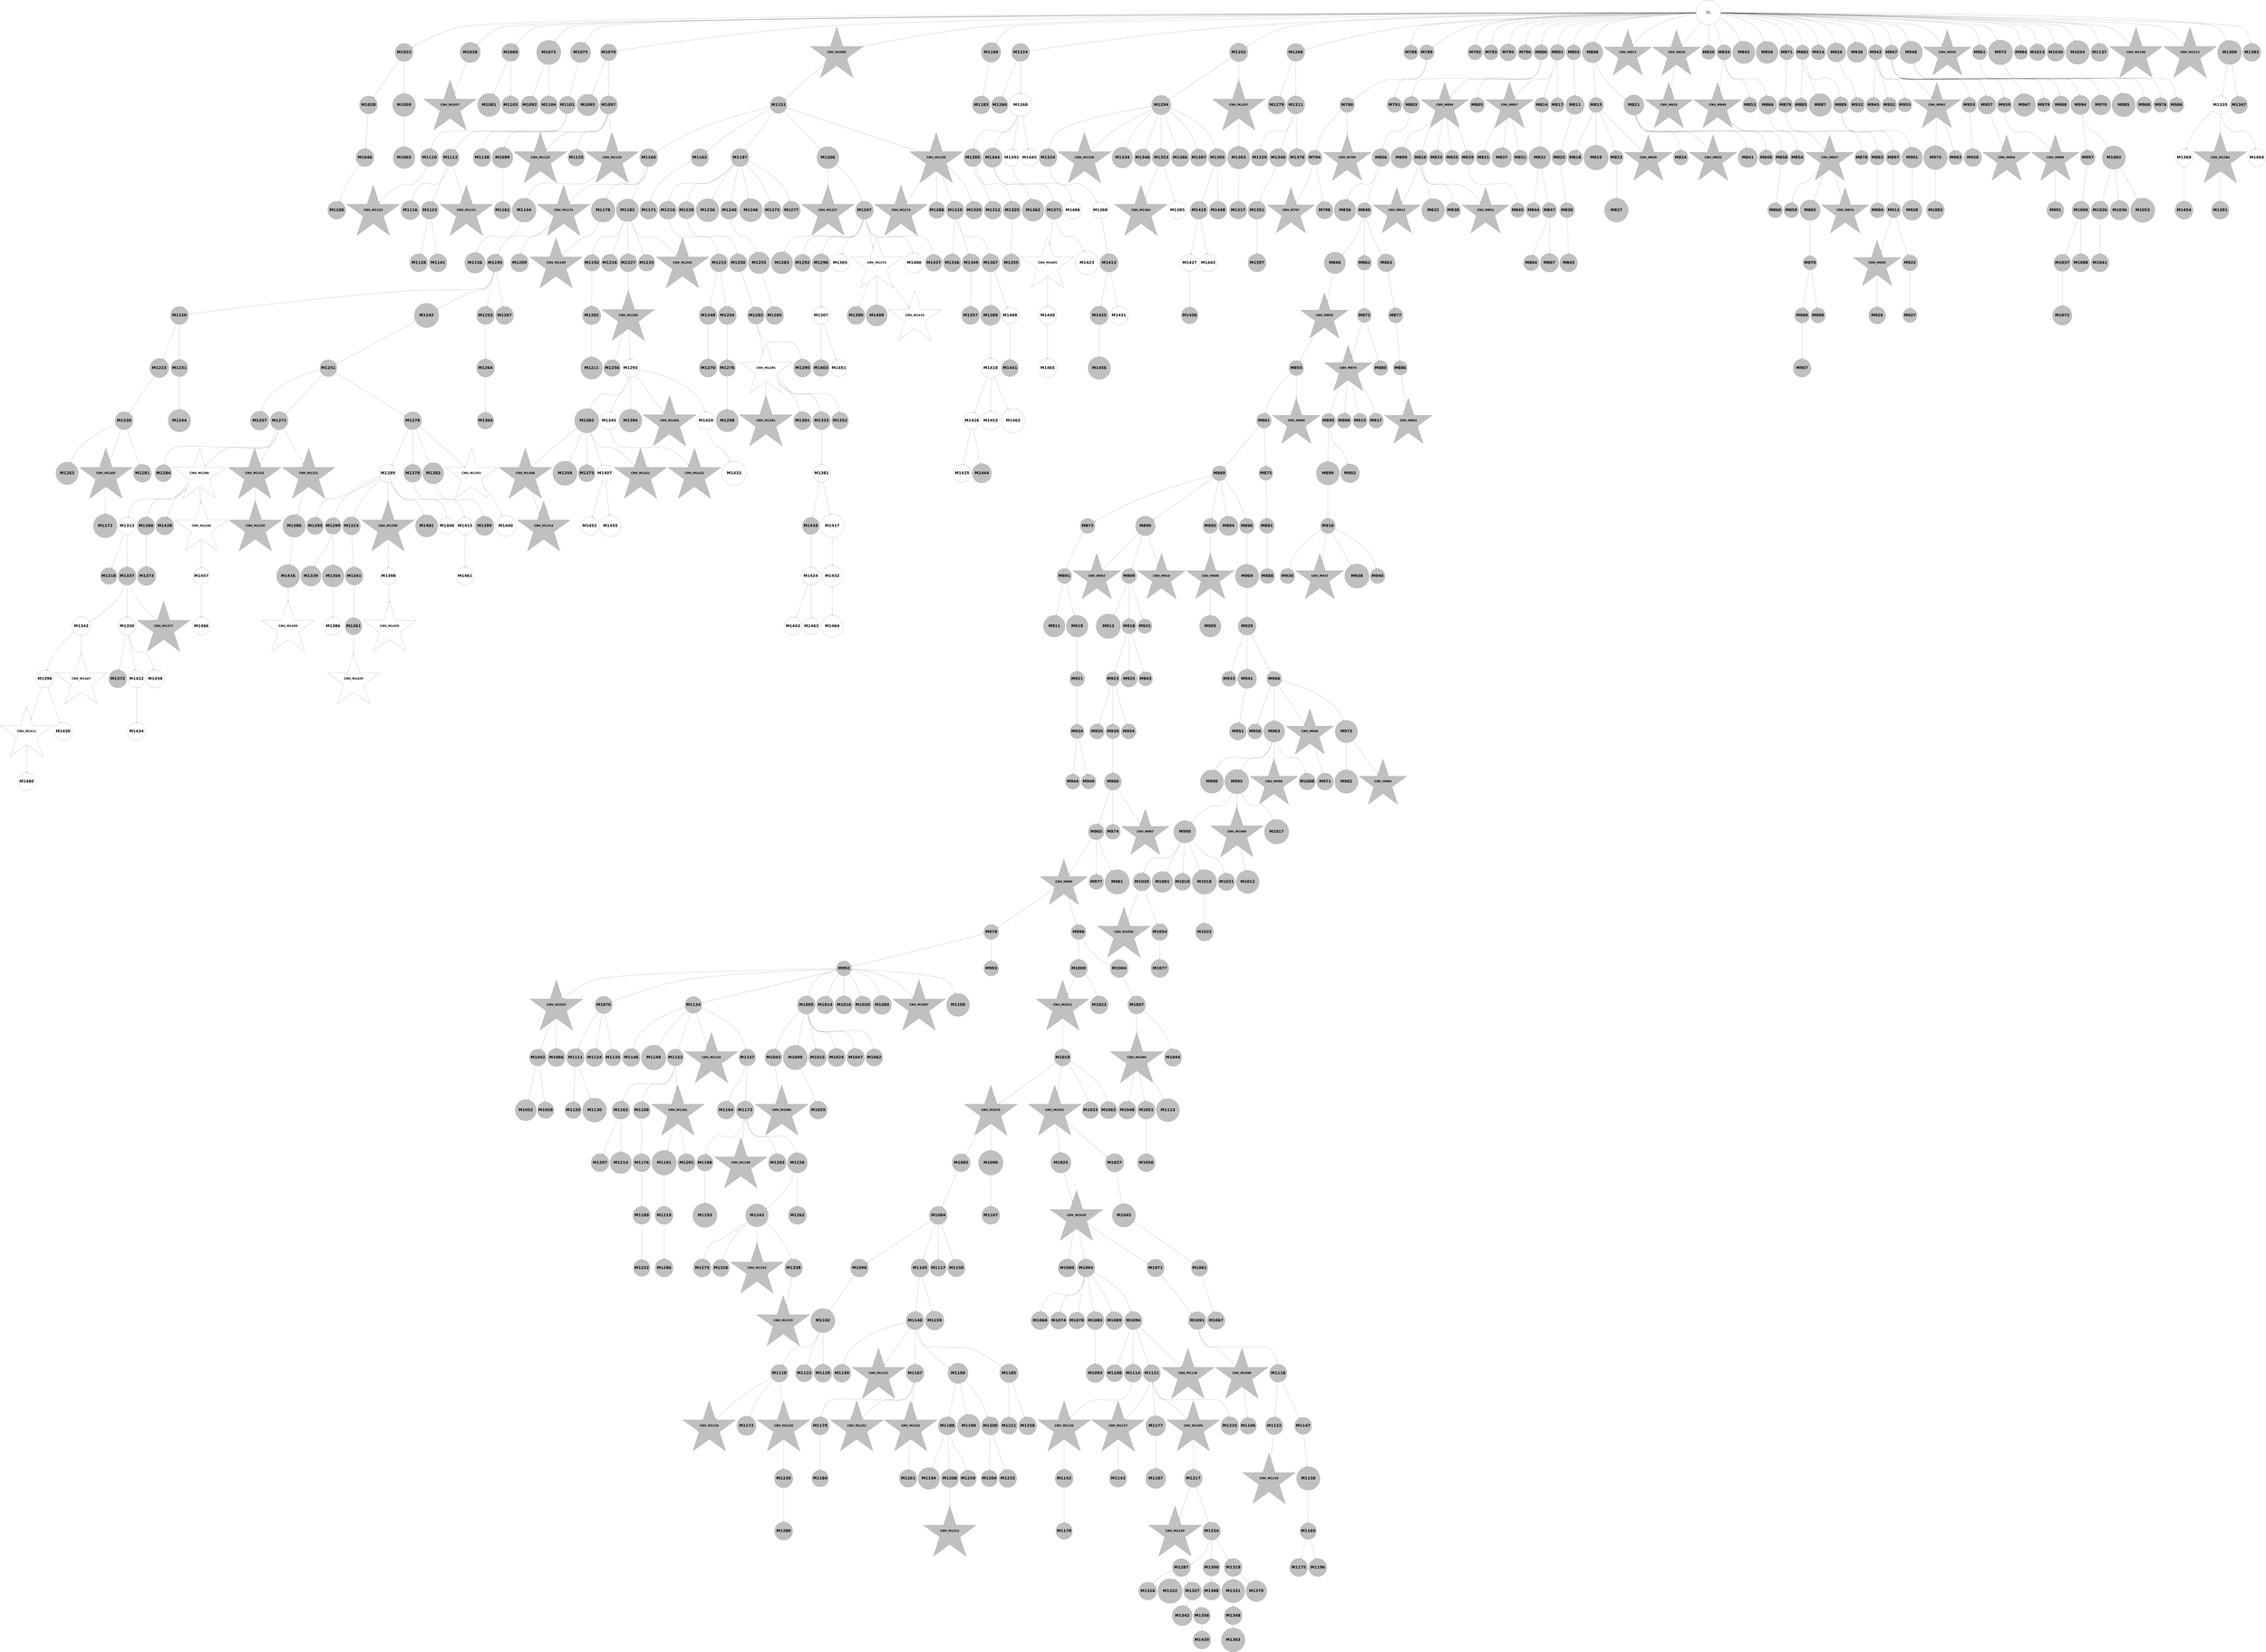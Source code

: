 digraph G { 
1024 -> 1030;
1024 -> 1061;
1027 -> 1031;
1028 -> 1043;
1029 -> 1047;
1030 -> 1048;
1031 -> 1062;
1031 -> 1066;
1031 -> 1073;
1037 -> 1044;
1037 -> 1068;
1039 -> 1074;
1040 -> 1059;
1041 -> 1052;
1041 -> 1056;
1042 -> 1050;
1042 -> 1053;
1042 -> 1115;
1044 -> 1054;
1044 -> 1060;
1045 -> 1088;
1047 -> 1063;
1048 -> 1102;
1051 -> 1057;
1053 -> 1058;
1056 -> 1079;
1061 -> 1067;
1063 -> 1069;
1066 -> 1070;
1066 -> 1076;
1066 -> 1080;
1066 -> 1085;
1066 -> 1091;
1066 -> 1096;
1071 -> 1083;
1071 -> 1105;
1072 -> 1084;
1072 -> 1092;
1073 -> 1093;
1075 -> 1094;
1075 -> 1106;
1077 -> 1103;
1078 -> 1113;
1078 -> 1126;
1078 -> 1137;
1081 -> 1097;
1081 -> 1099;
1084 -> 1086;
1085 -> 1095;
1086 -> 1100;
1086 -> 1107;
1086 -> 1119;
1086 -> 1152;
1087 -> 1153;
1092 -> 1109;
1093 -> 1098;
1093 -> 1120;
1096 -> 1110;
1096 -> 1116;
1096 -> 1123;
1096 -> 1138;
1098 -> 1108;
1099 -> 1101;
1099 -> 1117;
1099 -> 1127;
1099 -> 1131;
1100 -> 1104;
1101 -> 1163;
1103 -> 1112;
1103 -> 1114;
1103 -> 1140;
1104 -> 1121;
1104 -> 1124;
1104 -> 1141;
1107 -> 1142;
1107 -> 1161;
1112 -> 1135;
1113 -> 1122;
1113 -> 1132;
1114 -> 1118;
1114 -> 1125;
1114 -> 1133;
1116 -> 1128;
1120 -> 1134;
1120 -> 1149;
1121 -> 1156;
1121 -> 1174;
1121 -> 1220;
1123 -> 1129;
1123 -> 1179;
1123 -> 1207;
1123 -> 1227;
1125 -> 1130;
1125 -> 1143;
1128 -> 1144;
1129 -> 1145;
1131 -> 1146;
1134 -> 1147;
1136 -> 1148;
1136 -> 1150;
1136 -> 1154;
1136 -> 1157;
1136 -> 1159;
1142 -> 1151;
1142 -> 1155;
1142 -> 1169;
1142 -> 1182;
1142 -> 1187;
1144 -> 1172;
1146 -> 1158;
1149 -> 1160;
1153 -> 1162;
1153 -> 1164;
1153 -> 1199;
1153 -> 1208;
1153 -> 1241;
1154 -> 1165;
1154 -> 1170;
1154 -> 1183;
1159 -> 1166;
1159 -> 1175;
1160 -> 1167;
1162 -> 1176;
1162 -> 1180;
1162 -> 1184;
1164 -> 1173;
1165 -> 1209;
1165 -> 1216;
1167 -> 1177;
1167 -> 1198;
1169 -> 1181;
1169 -> 1234;
1169 -> 1243;
1170 -> 1178;
1171 -> 1185;
1175 -> 1188;
1175 -> 1200;
1175 -> 1205;
1175 -> 1228;
1176 -> 1197;
1176 -> 1211;
1178 -> 1191;
1179 -> 1189;
1180 -> 1201;
1181 -> 1186;
1182 -> 1190;
1182 -> 1192;
1182 -> 1202;
1183 -> 1193;
1183 -> 1203;
1184 -> 1194;
1184 -> 1218;
1184 -> 1229;
1184 -> 1237;
1184 -> 1247;
1187 -> 1223;
1187 -> 1260;
1188 -> 1195;
1190 -> 1196;
1190 -> 1210;
1190 -> 1261;
1191 -> 1224;
1193 -> 1221;
1194 -> 1204;
1197 -> 1222;
1197 -> 1244;
1197 -> 1255;
1197 -> 1269;
1199 -> 1212;
1199 -> 1230;
1199 -> 1238;
1199 -> 1242;
1199 -> 1248;
1199 -> 1275;
1199 -> 1279;
1202 -> 1206;
1202 -> 1235;
1204 -> 1213;
1207 -> 1219;
1208 -> 1239;
1208 -> 1249;
1210 -> 1214;
1212 -> 1217;
1217 -> 1250;
1217 -> 1256;
1219 -> 1231;
1219 -> 1236;
1220 -> 1232;
1221 -> 1288;
1222 -> 1225;
1222 -> 1233;
1225 -> 1240;
1226 -> 1262;
1226 -> 1270;
1228 -> 1245;
1228 -> 1264;
1229 -> 1251;
1230 -> 1252;
1232 -> 1282;
1233 -> 1246;
1236 -> 1289;
1236 -> 1302;
1236 -> 1321;
1240 -> 1265;
1240 -> 1271;
1240 -> 1283;
1241 -> 1276;
1241 -> 1290;
1241 -> 1312;
1241 -> 1322;
1242 -> 1257;
1243 -> 1263;
1244 -> 1253;
1245 -> 1277;
1245 -> 1328;
1245 -> 1334;
1245 -> 1340;
1249 -> 1285;
1249 -> 1294;
1249 -> 1298;
1249 -> 1367;
1249 -> 1376;
1249 -> 1402;
1249 -> 1439;
1250 -> 1272;
1251 -> 1258;
1251 -> 1295;
1252 -> 1284;
1253 -> 1259;
1253 -> 1273;
1253 -> 1280;
1254 -> 1296;
1254 -> 1299;
1255 -> 1266;
1256 -> 1278;
1257 -> 1267;
1266 -> 1306;
1268 -> 1281;
1268 -> 1313;
1270 -> 1307;
1270 -> 1346;
1270 -> 1394;
1270 -> 1447;
1271 -> 1274;
1273 -> 1286;
1273 -> 1308;
1273 -> 1317;
1273 -> 1323;
1278 -> 1300;
1280 -> 1291;
1280 -> 1380;
1280 -> 1385;
1280 -> 1395;
1284 -> 1287;
1284 -> 1292;
1287 -> 1293;
1287 -> 1303;
1287 -> 1335;
1287 -> 1354;
1289 -> 1318;
1289 -> 1324;
1289 -> 1329;
1291 -> 1297;
1291 -> 1301;
1291 -> 1325;
1291 -> 1360;
1291 -> 1403;
1291 -> 1448;
1295 -> 1304;
1295 -> 1347;
1295 -> 1396;
1295 -> 1404;
1295 -> 1422;
1296 -> 1326;
1296 -> 1330;
1296 -> 1336;
1296 -> 1348;
1296 -> 1355;
1296 -> 1368;
1296 -> 1389;
1296 -> 1397;
1298 -> 1309;
1299 -> 1305;
789 -> 790;
789 -> 791;
789 -> 794;
789 -> 795;
789 -> 797;
789 -> 798;
789 -> 802;
789 -> 803;
789 -> 804;
789 -> 810;
789 -> 815;
789 -> 818;
789 -> 822;
789 -> 836;
789 -> 844;
789 -> 858;
789 -> 873;
789 -> 884;
789 -> 916;
789 -> 926;
789 -> 938;
789 -> 944;
789 -> 949;
789 -> 950;
789 -> 952;
789 -> 963;
789 -> 974;
789 -> 986;
789 -> 1015;
789 -> 1024;
789 -> 1032;
789 -> 1036;
789 -> 1040;
789 -> 1071;
789 -> 1075;
789 -> 1077;
789 -> 1081;
789 -> 1087;
789 -> 1139;
789 -> 1168;
789 -> 1171;
789 -> 1215;
789 -> 1226;
789 -> 1254;
789 -> 1268;
789 -> 1311;
789 -> 1384;
1301 -> 1341;
1301 -> 1356;
1302 -> 1390;
791 -> 792;
791 -> 793;
792 -> 796;
792 -> 801;
1304 -> 1310;
1304 -> 1361;
1304 -> 1377;
1304 -> 1409;
1304 -> 1423;
1305 -> 1319;
1307 -> 1314;
1307 -> 1327;
796 -> 799;
796 -> 800;
1308 -> 1315;
1308 -> 1362;
1308 -> 1430;
1308 -> 1440;
1309 -> 1405;
1309 -> 1453;
1310 -> 1316;
1311 -> 1337;
1311 -> 1349;
1312 -> 1338;
1312 -> 1351;
1312 -> 1369;
1313 -> 1331;
1313 -> 1342;
1313 -> 1378;
802 -> 805;
802 -> 806;
802 -> 807;
803 -> 809;
803 -> 816;
803 -> 819;
1315 -> 1320;
1315 -> 1339;
804 -> 813;
805 -> 808;
1317 -> 1332;
806 -> 811;
806 -> 812;
806 -> 835;
806 -> 837;
806 -> 841;
808 -> 838;
808 -> 842;
809 -> 833;
809 -> 839;
809 -> 853;
1321 -> 1333;
1321 -> 1381;
810 -> 817;
810 -> 823;
1323 -> 1382;
812 -> 814;
812 -> 824;
812 -> 840;
812 -> 854;
813 -> 827;
1325 -> 1343;
1326 -> 1370;
1327 -> 1357;
816 -> 834;
817 -> 820;
817 -> 821;
817 -> 825;
817 -> 830;
1329 -> 1344;
1329 -> 1358;
818 -> 831;
1333 -> 1350;
823 -> 826;
823 -> 828;
823 -> 843;
823 -> 850;
823 -> 860;
1335 -> 1383;
825 -> 829;
1337 -> 1371;
1337 -> 1386;
1337 -> 1406;
827 -> 832;
1339 -> 1345;
1339 -> 1352;
1339 -> 1379;
1340 -> 1372;
1342 -> 1353;
1343 -> 1363;
832 -> 845;
1345 -> 1398;
1345 -> 1449;
834 -> 846;
834 -> 849;
1346 -> 1364;
1346 -> 1373;
1347 -> 1414;
836 -> 851;
836 -> 855;
836 -> 868;
1350 -> 1365;
1351 -> 1359;
1352 -> 1374;
1352 -> 1424;
1352 -> 1460;
841 -> 847;
1353 -> 1399;
842 -> 848;
842 -> 864;
842 -> 865;
1355 -> 1366;
1355 -> 1387;
1356 -> 1388;
1358 -> 1441;
848 -> 852;
1360 -> 1400;
849 -> 866;
849 -> 869;
1362 -> 1375;
851 -> 856;
851 -> 859;
1363 -> 1431;
852 -> 857;
857 -> 863;
857 -> 870;
1369 -> 1391;
1369 -> 1410;
1370 -> 1415;
859 -> 861;
859 -> 867;
859 -> 876;
1371 -> 1456;
860 -> 862;
1373 -> 1407;
1373 -> 1425;
863 -> 871;
863 -> 877;
864 -> 874;
1376 -> 1392;
1376 -> 1411;
1376 -> 1416;
865 -> 879;
867 -> 872;
868 -> 880;
1380 -> 1417;
1382 -> 1418;
871 -> 875;
871 -> 892;
871 -> 894;
871 -> 896;
871 -> 898;
1383 -> 1412;
1383 -> 1419;
872 -> 902;
872 -> 910;
873 -> 881;
1385 -> 1401;
874 -> 878;
874 -> 882;
1386 -> 1393;
875 -> 893;
877 -> 883;
878 -> 897;
878 -> 908;
878 -> 917;
878 -> 919;
879 -> 888;
1391 -> 1420;
881 -> 885;
1394 -> 1408;
883 -> 890;
1395 -> 1442;
884 -> 887;
884 -> 889;
884 -> 891;
885 -> 886;
1397 -> 1421;
1397 -> 1450;
1398 -> 1413;
1398 -> 1432;
888 -> 895;
1400 -> 1461;
891 -> 899;
891 -> 903;
892 -> 904;
892 -> 911;
892 -> 912;
893 -> 913;
893 -> 921;
894 -> 900;
1407 -> 1451;
897 -> 901;
897 -> 905;
1409 -> 1454;
1409 -> 1457;
898 -> 906;
1410 -> 1443;
899 -> 914;
900 -> 907;
1412 -> 1426;
901 -> 918;
1413 -> 1462;
902 -> 909;
903 -> 930;
1415 -> 1427;
1415 -> 1433;
1417 -> 1463;
906 -> 931;
1418 -> 1452;
1419 -> 1434;
1420 -> 1428;
1420 -> 1455;
1420 -> 1464;
1421 -> 1429;
1421 -> 1444;
1422 -> 1435;
911 -> 915;
911 -> 920;
911 -> 933;
1424 -> 1436;
914 -> 922;
914 -> 924;
1426 -> 1445;
1426 -> 1465;
1427 -> 1458;
1428 -> 1437;
1428 -> 1446;
1429 -> 1438;
918 -> 932;
918 -> 939;
918 -> 940;
918 -> 942;
920 -> 925;
920 -> 927;
920 -> 945;
921 -> 923;
922 -> 928;
1434 -> 1466;
923 -> 936;
924 -> 929;
925 -> 937;
925 -> 941;
925 -> 956;
926 -> 934;
1440 -> 1459;
931 -> 935;
931 -> 943;
931 -> 948;
936 -> 946;
936 -> 951;
1451 -> 1467;
941 -> 962;
943 -> 953;
944 -> 947;
944 -> 954;
944 -> 957;
944 -> 964;
1459 -> 1468;
948 -> 958;
948 -> 965;
948 -> 968;
948 -> 975;
949 -> 955;
949 -> 959;
949 -> 961;
949 -> 969;
949 -> 981;
949 -> 990;
949 -> 996;
950 -> 972;
950 -> 987;
955 -> 960;
959 -> 966;
961 -> 982;
962 -> 967;
962 -> 976;
962 -> 989;
963 -> 970;
964 -> 977;
964 -> 985;
965 -> 992;
965 -> 997;
965 -> 1000;
965 -> 1010;
967 -> 971;
967 -> 979;
967 -> 983;
968 -> 973;
971 -> 980;
971 -> 998;
974 -> 978;
974 -> 988;
975 -> 984;
975 -> 991;
977 -> 1004;
980 -> 994;
980 -> 995;
982 -> 993;
994 -> 1007;
994 -> 1016;
994 -> 1018;
994 -> 1022;
994 -> 1037;
994 -> 1078;
994 -> 1082;
994 -> 1089;
994 -> 1111;
994 -> 1136;
996 -> 999;
996 -> 1005;
997 -> 1001;
997 -> 1011;
997 -> 1019;
998 -> 1002;
998 -> 1006;
999 -> 1008;
1001 -> 1003;
1001 -> 1012;
1001 -> 1020;
1001 -> 1033;
1001 -> 1041;
1002 -> 1013;
1002 -> 1025;
1005 -> 1028;
1005 -> 1038;
1005 -> 1055;
1006 -> 1009;
1007 -> 1017;
1007 -> 1026;
1007 -> 1045;
1007 -> 1049;
1007 -> 1051;
1007 -> 1064;
1008 -> 1039;
1008 -> 1090;
1009 -> 1042;
1009 -> 1046;
1011 -> 1014;
1013 -> 1021;
1020 -> 1034;
1021 -> 1023;
1021 -> 1035;
1021 -> 1065;
1021 -> 1072;
1023 -> 1027;
1023 -> 1029;
789 [label="GL" fontname="arial-bold" fontsize=56 width=5 height=5];
790 [shape=circle style=filled fillcolor=grey fontname="helvetica-bold" fontsize=56 label="M788" width=2.26 height=2 ];
791 [shape=circle style=filled fillcolor=grey fontname="helvetica-bold" fontsize=56 label="M789" width=1.69 height=2 ];
792 [shape=circle style=filled fillcolor=grey fontname="helvetica-bold" fontsize=56 label="M790" width=1.82 height=2 ];
793 [shape=circle style=filled fillcolor=grey fontname="helvetica-bold" fontsize=56 label="M791" width=1.51 height=2 ];
794 [shape=circle style=filled fillcolor=grey fontname="helvetica-bold" fontsize=56 label="M792" width=1.16 height=2 ];
795 [shape=circle style=filled fillcolor=grey fontname="helvetica-bold" fontsize=56 label="M793" width=0.9 height=2 ];
796 [shape=circle style=filled fillcolor=grey fontname="helvetica-bold" fontsize=56 label="M794" width=2.02 height=2 ];
797 [shape=circle style=filled fillcolor=grey fontname="helvetica-bold" fontsize=56 label="M795" width=3.4 height=2 ];
798 [shape=circle style=filled fillcolor=grey fontname="helvetica-bold" fontsize=56 label="M796" width=1.26 height=2 ];
799 [shape=star style=filled fillcolor=grey fontname="helvetica-bold" fontsize=42 label="CNV_M797"];
800 [shape=circle style=filled fillcolor=grey fontname="helvetica-bold" fontsize=56 label="M798" width=3.47 height=2 ];
801 [shape=star style=filled fillcolor=grey fontname="helvetica-bold" fontsize=42 label="CNV_M799"];
802 [shape=circle style=filled fillcolor=grey fontname="helvetica-bold" fontsize=56 label="M800" width=0.4 height=2 ];
803 [shape=circle style=filled fillcolor=grey fontname="helvetica-bold" fontsize=56 label="M801" width=3.13 height=2 ];
804 [shape=circle style=filled fillcolor=grey fontname="helvetica-bold" fontsize=56 label="M802" width=2.04 height=2 ];
805 [shape=circle style=filled fillcolor=grey fontname="helvetica-bold" fontsize=56 label="M803" width=3.37 height=2 ];
806 [shape=star style=filled fillcolor=grey fontname="helvetica-bold" fontsize=42 label="CNV_M804"];
807 [shape=circle style=filled fillcolor=grey fontname="helvetica-bold" fontsize=56 label="M805" width=1.66 height=2 ];
808 [shape=circle style=filled fillcolor=grey fontname="helvetica-bold" fontsize=56 label="M806" width=3.59 height=2 ];
809 [shape=star style=filled fillcolor=grey fontname="helvetica-bold" fontsize=42 label="CNV_M807"];
810 [shape=circle style=filled fillcolor=grey fontname="helvetica-bold" fontsize=56 label="M808" width=4.15 height=2 ];
811 [shape=circle style=filled fillcolor=grey fontname="helvetica-bold" fontsize=56 label="M809" width=4.22 height=2 ];
812 [shape=circle style=filled fillcolor=grey fontname="helvetica-bold" fontsize=56 label="M810" width=0.89 height=2 ];
813 [shape=circle style=filled fillcolor=grey fontname="helvetica-bold" fontsize=56 label="M811" width=3.76 height=2 ];
814 [shape=star style=filled fillcolor=grey fontname="helvetica-bold" fontsize=42 label="CNV_M812"];
815 [shape=star style=filled fillcolor=grey fontname="helvetica-bold" fontsize=42 label="CNV_M813"];
816 [shape=circle style=filled fillcolor=grey fontname="helvetica-bold" fontsize=56 label="M814" width=1.77 height=2 ];
817 [shape=circle style=filled fillcolor=grey fontname="helvetica-bold" fontsize=56 label="M815" width=0.12 height=2 ];
818 [shape=star style=filled fillcolor=grey fontname="helvetica-bold" fontsize=42 label="CNV_M816"];
819 [shape=circle style=filled fillcolor=grey fontname="helvetica-bold" fontsize=56 label="M817" width=2.83 height=2 ];
820 [shape=circle style=filled fillcolor=grey fontname="helvetica-bold" fontsize=56 label="M818" width=2 height=2 ];
821 [shape=circle style=filled fillcolor=grey fontname="helvetica-bold" fontsize=56 label="M819" width=4.97 height=2 ];
822 [shape=circle style=filled fillcolor=grey fontname="helvetica-bold" fontsize=56 label="M820" width=2.56 height=2 ];
823 [shape=circle style=filled fillcolor=grey fontname="helvetica-bold" fontsize=56 label="M821" width=4.05 height=2 ];
824 [shape=circle style=filled fillcolor=grey fontname="helvetica-bold" fontsize=56 label="M822" width=4.64 height=2 ];
825 [shape=circle style=filled fillcolor=grey fontname="helvetica-bold" fontsize=56 label="M823" width=2.71 height=2 ];
826 [shape=circle style=filled fillcolor=grey fontname="helvetica-bold" fontsize=56 label="M824" width=1.7 height=2 ];
827 [shape=circle style=filled fillcolor=grey fontname="helvetica-bold" fontsize=56 label="M825" width=1.4 height=2 ];
828 [shape=star style=filled fillcolor=grey fontname="helvetica-bold" fontsize=42 label="CNV_M826"];
829 [shape=circle style=filled fillcolor=grey fontname="helvetica-bold" fontsize=56 label="M827" width=4.8 height=2 ];
830 [shape=star style=filled fillcolor=grey fontname="helvetica-bold" fontsize=42 label="CNV_M828"];
831 [shape=star style=filled fillcolor=grey fontname="helvetica-bold" fontsize=42 label="CNV_M829"];
832 [shape=circle style=filled fillcolor=grey fontname="helvetica-bold" fontsize=56 label="M830" width=0.45 height=2 ];
833 [shape=circle style=filled fillcolor=grey fontname="helvetica-bold" fontsize=56 label="M831" width=2.07 height=2 ];
834 [shape=circle style=filled fillcolor=grey fontname="helvetica-bold" fontsize=56 label="M832" width=4.4 height=2 ];
835 [shape=circle style=filled fillcolor=grey fontname="helvetica-bold" fontsize=56 label="M833" width=0.87 height=2 ];
836 [shape=circle style=filled fillcolor=grey fontname="helvetica-bold" fontsize=56 label="M834" width=1.82 height=2 ];
837 [shape=circle style=filled fillcolor=grey fontname="helvetica-bold" fontsize=56 label="M835" width=2.13 height=2 ];
838 [shape=circle style=filled fillcolor=grey fontname="helvetica-bold" fontsize=56 label="M836" width=4.35 height=2 ];
839 [shape=circle style=filled fillcolor=grey fontname="helvetica-bold" fontsize=56 label="M837" width=4.01 height=2 ];
840 [shape=circle style=filled fillcolor=grey fontname="helvetica-bold" fontsize=56 label="M838" width=0.95 height=2 ];
841 [shape=circle style=filled fillcolor=grey fontname="helvetica-bold" fontsize=56 label="M839" width=2.48 height=2 ];
842 [shape=circle style=filled fillcolor=grey fontname="helvetica-bold" fontsize=56 label="M840" width=1.79 height=2 ];
843 [shape=circle style=filled fillcolor=grey fontname="helvetica-bold" fontsize=56 label="M841" width=3.95 height=2 ];
844 [shape=circle style=filled fillcolor=grey fontname="helvetica-bold" fontsize=56 label="M842" width=4.51 height=2 ];
845 [shape=circle style=filled fillcolor=grey fontname="helvetica-bold" fontsize=56 label="M843" width=3.59 height=2 ];
846 [shape=circle style=filled fillcolor=grey fontname="helvetica-bold" fontsize=56 label="M844" width=1.08 height=2 ];
847 [shape=circle style=filled fillcolor=grey fontname="helvetica-bold" fontsize=56 label="M845" width=2.34 height=2 ];
848 [shape=circle style=filled fillcolor=grey fontname="helvetica-bold" fontsize=56 label="M846" width=4.34 height=2 ];
849 [shape=circle style=filled fillcolor=grey fontname="helvetica-bold" fontsize=56 label="M847" width=0.8 height=2 ];
850 [shape=circle style=filled fillcolor=grey fontname="helvetica-bold" fontsize=56 label="M848" width=0.69 height=2 ];
851 [shape=star style=filled fillcolor=grey fontname="helvetica-bold" fontsize=42 label="CNV_M849"];
852 [shape=star style=filled fillcolor=grey fontname="helvetica-bold" fontsize=42 label="CNV_M850"];
853 [shape=circle style=filled fillcolor=grey fontname="helvetica-bold" fontsize=56 label="M851" width=1.17 height=2 ];
854 [shape=star style=filled fillcolor=grey fontname="helvetica-bold" fontsize=42 label="CNV_M852"];
855 [shape=circle style=filled fillcolor=grey fontname="helvetica-bold" fontsize=56 label="M853" width=1.65 height=2 ];
856 [shape=circle style=filled fillcolor=grey fontname="helvetica-bold" fontsize=56 label="M854" width=0.86 height=2 ];
857 [shape=circle style=filled fillcolor=grey fontname="helvetica-bold" fontsize=56 label="M855" width=1.02 height=2 ];
858 [shape=circle style=filled fillcolor=grey fontname="helvetica-bold" fontsize=56 label="M856" width=4.46 height=2 ];
859 [shape=star style=filled fillcolor=grey fontname="helvetica-bold" fontsize=42 label="CNV_M857"];
860 [shape=circle style=filled fillcolor=grey fontname="helvetica-bold" fontsize=56 label="M858" width=2.58 height=2 ];
861 [shape=circle style=filled fillcolor=grey fontname="helvetica-bold" fontsize=56 label="M859" width=3.01 height=2 ];
862 [shape=circle style=filled fillcolor=grey fontname="helvetica-bold" fontsize=56 label="M860" width=0.11 height=2 ];
863 [shape=circle style=filled fillcolor=grey fontname="helvetica-bold" fontsize=56 label="M861" width=0.69 height=2 ];
864 [shape=circle style=filled fillcolor=grey fontname="helvetica-bold" fontsize=56 label="M862" width=2.13 height=2 ];
865 [shape=circle style=filled fillcolor=grey fontname="helvetica-bold" fontsize=56 label="M863" width=3.57 height=2 ];
866 [shape=circle style=filled fillcolor=grey fontname="helvetica-bold" fontsize=56 label="M864" width=3.15 height=2 ];
867 [shape=circle style=filled fillcolor=grey fontname="helvetica-bold" fontsize=56 label="M865" width=4.11 height=2 ];
868 [shape=circle style=filled fillcolor=grey fontname="helvetica-bold" fontsize=56 label="M866" width=3.7 height=2 ];
869 [shape=circle style=filled fillcolor=grey fontname="helvetica-bold" fontsize=56 label="M867" width=3.74 height=2 ];
870 [shape=star style=filled fillcolor=grey fontname="helvetica-bold" fontsize=42 label="CNV_M868"];
871 [shape=circle style=filled fillcolor=grey fontname="helvetica-bold" fontsize=56 label="M869" width=0.95 height=2 ];
872 [shape=circle style=filled fillcolor=grey fontname="helvetica-bold" fontsize=56 label="M870" width=2.76 height=2 ];
873 [shape=circle style=filled fillcolor=grey fontname="helvetica-bold" fontsize=56 label="M871" width=0.95 height=2 ];
874 [shape=circle style=filled fillcolor=grey fontname="helvetica-bold" fontsize=56 label="M872" width=2.51 height=2 ];
875 [shape=circle style=filled fillcolor=grey fontname="helvetica-bold" fontsize=56 label="M873" width=0.12 height=2 ];
876 [shape=star style=filled fillcolor=grey fontname="helvetica-bold" fontsize=42 label="CNV_M874"];
877 [shape=circle style=filled fillcolor=grey fontname="helvetica-bold" fontsize=56 label="M875" width=2.66 height=2 ];
878 [shape=star style=filled fillcolor=grey fontname="helvetica-bold" fontsize=42 label="CNV_M876"];
879 [shape=circle style=filled fillcolor=grey fontname="helvetica-bold" fontsize=56 label="M877" width=2 height=2 ];
880 [shape=circle style=filled fillcolor=grey fontname="helvetica-bold" fontsize=56 label="M878" width=2.85 height=2 ];
881 [shape=circle style=filled fillcolor=grey fontname="helvetica-bold" fontsize=56 label="M879" width=1.16 height=2 ];
882 [shape=circle style=filled fillcolor=grey fontname="helvetica-bold" fontsize=56 label="M880" width=1.15 height=2 ];
883 [shape=circle style=filled fillcolor=grey fontname="helvetica-bold" fontsize=56 label="M881" width=1.09 height=2 ];
884 [shape=circle style=filled fillcolor=grey fontname="helvetica-bold" fontsize=56 label="M882" width=2.23 height=2 ];
885 [shape=circle style=filled fillcolor=grey fontname="helvetica-bold" fontsize=56 label="M883" width=0.82 height=2 ];
886 [shape=circle style=filled fillcolor=grey fontname="helvetica-bold" fontsize=56 label="M884" width=1.69 height=2 ];
887 [shape=circle style=filled fillcolor=grey fontname="helvetica-bold" fontsize=56 label="M885" width=2.8 height=2 ];
888 [shape=circle style=filled fillcolor=grey fontname="helvetica-bold" fontsize=56 label="M886" width=2.54 height=2 ];
889 [shape=circle style=filled fillcolor=grey fontname="helvetica-bold" fontsize=56 label="M887" width=4.58 height=2 ];
890 [shape=circle style=filled fillcolor=grey fontname="helvetica-bold" fontsize=56 label="M888" width=1.61 height=2 ];
891 [shape=circle style=filled fillcolor=grey fontname="helvetica-bold" fontsize=56 label="M889" width=3.24 height=2 ];
892 [shape=circle style=filled fillcolor=grey fontname="helvetica-bold" fontsize=56 label="M890" width=3.97 height=2 ];
893 [shape=circle style=filled fillcolor=grey fontname="helvetica-bold" fontsize=56 label="M891" width=1.34 height=2 ];
894 [shape=circle style=filled fillcolor=grey fontname="helvetica-bold" fontsize=56 label="M892" width=1.56 height=2 ];
895 [shape=star style=filled fillcolor=grey fontname="helvetica-bold" fontsize=42 label="CNV_M893"];
896 [shape=circle style=filled fillcolor=grey fontname="helvetica-bold" fontsize=56 label="M894" width=3.89 height=2 ];
897 [shape=circle style=filled fillcolor=grey fontname="helvetica-bold" fontsize=56 label="M895" width=2.39 height=2 ];
898 [shape=circle style=filled fillcolor=grey fontname="helvetica-bold" fontsize=56 label="M896" width=0.39 height=2 ];
899 [shape=circle style=filled fillcolor=grey fontname="helvetica-bold" fontsize=56 label="M897" width=0.12 height=2 ];
900 [shape=star style=filled fillcolor=grey fontname="helvetica-bold" fontsize=42 label="CNV_M898"];
901 [shape=circle style=filled fillcolor=grey fontname="helvetica-bold" fontsize=56 label="M899" width=4.69 height=2 ];
902 [shape=circle style=filled fillcolor=grey fontname="helvetica-bold" fontsize=56 label="M900" width=1.94 height=2 ];
903 [shape=circle style=filled fillcolor=grey fontname="helvetica-bold" fontsize=56 label="M901" width=4.17 height=2 ];
904 [shape=star style=filled fillcolor=grey fontname="helvetica-bold" fontsize=42 label="CNV_M902"];
905 [shape=circle style=filled fillcolor=grey fontname="helvetica-bold" fontsize=56 label="M903" width=3.79 height=2 ];
906 [shape=circle style=filled fillcolor=grey fontname="helvetica-bold" fontsize=56 label="M904" width=4.76 height=2 ];
907 [shape=circle style=filled fillcolor=grey fontname="helvetica-bold" fontsize=56 label="M905" width=4.35 height=2 ];
908 [shape=circle style=filled fillcolor=grey fontname="helvetica-bold" fontsize=56 label="M906" width=0.2 height=2 ];
909 [shape=circle style=filled fillcolor=grey fontname="helvetica-bold" fontsize=56 label="M907" width=3.64 height=2 ];
910 [shape=circle style=filled fillcolor=grey fontname="helvetica-bold" fontsize=56 label="M908" width=1.03 height=2 ];
911 [shape=circle style=filled fillcolor=grey fontname="helvetica-bold" fontsize=56 label="M909" width=1.79 height=2 ];
912 [shape=star style=filled fillcolor=grey fontname="helvetica-bold" fontsize=42 label="CNV_M910"];
913 [shape=circle style=filled fillcolor=grey fontname="helvetica-bold" fontsize=56 label="M911" width=4.37 height=2 ];
914 [shape=circle style=filled fillcolor=grey fontname="helvetica-bold" fontsize=56 label="M912" width=0.67 height=2 ];
915 [shape=circle style=filled fillcolor=grey fontname="helvetica-bold" fontsize=56 label="M913" width=4.94 height=2 ];
916 [shape=circle style=filled fillcolor=grey fontname="helvetica-bold" fontsize=56 label="M914" width=0.93 height=2 ];
917 [shape=circle style=filled fillcolor=grey fontname="helvetica-bold" fontsize=56 label="M915" width=2.09 height=2 ];
918 [shape=circle style=filled fillcolor=grey fontname="helvetica-bold" fontsize=56 label="M916" width=0.42 height=2 ];
919 [shape=circle style=filled fillcolor=grey fontname="helvetica-bold" fontsize=56 label="M917" width=2 height=2 ];
920 [shape=circle style=filled fillcolor=grey fontname="helvetica-bold" fontsize=56 label="M918" width=1.16 height=2 ];
921 [shape=circle style=filled fillcolor=grey fontname="helvetica-bold" fontsize=56 label="M919" width=4.39 height=2 ];
922 [shape=star style=filled fillcolor=grey fontname="helvetica-bold" fontsize=42 label="CNV_M920"];
923 [shape=circle style=filled fillcolor=grey fontname="helvetica-bold" fontsize=56 label="M921" width=1.72 height=2 ];
924 [shape=circle style=filled fillcolor=grey fontname="helvetica-bold" fontsize=56 label="M922" width=3.18 height=2 ];
925 [shape=circle style=filled fillcolor=grey fontname="helvetica-bold" fontsize=56 label="M923" width=2.78 height=2 ];
926 [shape=circle style=filled fillcolor=grey fontname="helvetica-bold" fontsize=56 label="M924" width=3.83 height=2 ];
927 [shape=circle style=filled fillcolor=grey fontname="helvetica-bold" fontsize=56 label="M925" width=3.32 height=2 ];
928 [shape=circle style=filled fillcolor=grey fontname="helvetica-bold" fontsize=56 label="M926" width=3.41 height=2 ];
929 [shape=circle style=filled fillcolor=grey fontname="helvetica-bold" fontsize=56 label="M927" width=2.38 height=2 ];
930 [shape=circle style=filled fillcolor=grey fontname="helvetica-bold" fontsize=56 label="M928" width=4 height=2 ];
931 [shape=circle style=filled fillcolor=grey fontname="helvetica-bold" fontsize=56 label="M929" width=3.61 height=2 ];
932 [shape=circle style=filled fillcolor=grey fontname="helvetica-bold" fontsize=56 label="M930" width=1.97 height=2 ];
933 [shape=circle style=filled fillcolor=grey fontname="helvetica-bold" fontsize=56 label="M931" width=2.3 height=2 ];
934 [shape=circle style=filled fillcolor=grey fontname="helvetica-bold" fontsize=56 label="M932" width=0.4 height=2 ];
935 [shape=circle style=filled fillcolor=grey fontname="helvetica-bold" fontsize=56 label="M933" width=1.23 height=2 ];
936 [shape=circle style=filled fillcolor=grey fontname="helvetica-bold" fontsize=56 label="M934" width=2.65 height=2 ];
937 [shape=circle style=filled fillcolor=grey fontname="helvetica-bold" fontsize=56 label="M935" width=0.56 height=2 ];
938 [shape=circle style=filled fillcolor=grey fontname="helvetica-bold" fontsize=56 label="M936" width=4.08 height=2 ];
939 [shape=star style=filled fillcolor=grey fontname="helvetica-bold" fontsize=42 label="CNV_M937"];
940 [shape=circle style=filled fillcolor=grey fontname="helvetica-bold" fontsize=56 label="M938" width=4.92 height=2 ];
941 [shape=circle style=filled fillcolor=grey fontname="helvetica-bold" fontsize=56 label="M939" width=2.2 height=2 ];
942 [shape=circle style=filled fillcolor=grey fontname="helvetica-bold" fontsize=56 label="M940" width=0.43 height=2 ];
943 [shape=circle style=filled fillcolor=grey fontname="helvetica-bold" fontsize=56 label="M941" width=3.84 height=2 ];
944 [shape=circle style=filled fillcolor=grey fontname="helvetica-bold" fontsize=56 label="M942" width=1.53 height=2 ];
945 [shape=circle style=filled fillcolor=grey fontname="helvetica-bold" fontsize=56 label="M943" width=2.57 height=2 ];
946 [shape=circle style=filled fillcolor=grey fontname="helvetica-bold" fontsize=56 label="M944" width=0.57 height=2 ];
947 [shape=circle style=filled fillcolor=grey fontname="helvetica-bold" fontsize=56 label="M945" width=1.85 height=2 ];
948 [shape=circle style=filled fillcolor=grey fontname="helvetica-bold" fontsize=56 label="M946" width=0.42 height=2 ];
949 [shape=circle style=filled fillcolor=grey fontname="helvetica-bold" fontsize=56 label="M947" width=2.23 height=2 ];
950 [shape=circle style=filled fillcolor=grey fontname="helvetica-bold" fontsize=56 label="M948" width=4.56 height=2 ];
951 [shape=circle style=filled fillcolor=grey fontname="helvetica-bold" fontsize=56 label="M949" width=2.08 height=2 ];
952 [shape=star style=filled fillcolor=grey fontname="helvetica-bold" fontsize=42 label="CNV_M950"];
953 [shape=circle style=filled fillcolor=grey fontname="helvetica-bold" fontsize=56 label="M951" width=3.46 height=2 ];
954 [shape=circle style=filled fillcolor=grey fontname="helvetica-bold" fontsize=56 label="M952" width=0.73 height=2 ];
955 [shape=circle style=filled fillcolor=grey fontname="helvetica-bold" fontsize=56 label="M953" width=2.03 height=2 ];
956 [shape=circle style=filled fillcolor=grey fontname="helvetica-bold" fontsize=56 label="M954" width=1.19 height=2 ];
957 [shape=circle style=filled fillcolor=grey fontname="helvetica-bold" fontsize=56 label="M955" width=2.7 height=2 ];
958 [shape=circle style=filled fillcolor=grey fontname="helvetica-bold" fontsize=56 label="M956" width=0.21 height=2 ];
959 [shape=circle style=filled fillcolor=grey fontname="helvetica-bold" fontsize=56 label="M957" width=3.66 height=2 ];
960 [shape=circle style=filled fillcolor=grey fontname="helvetica-bold" fontsize=56 label="M958" width=3.59 height=2 ];
961 [shape=circle style=filled fillcolor=grey fontname="helvetica-bold" fontsize=56 label="M959" width=1.19 height=2 ];
962 [shape=circle style=filled fillcolor=grey fontname="helvetica-bold" fontsize=56 label="M960" width=3.43 height=2 ];
963 [shape=circle style=filled fillcolor=grey fontname="helvetica-bold" fontsize=56 label="M961" width=2.99 height=2 ];
964 [shape=star style=filled fillcolor=grey fontname="helvetica-bold" fontsize=42 label="CNV_M962"];
965 [shape=circle style=filled fillcolor=grey fontname="helvetica-bold" fontsize=56 label="M963" width=4.24 height=2 ];
966 [shape=star style=filled fillcolor=grey fontname="helvetica-bold" fontsize=42 label="CNV_M964"];
967 [shape=circle style=filled fillcolor=grey fontname="helvetica-bold" fontsize=56 label="M965" width=3.21 height=2 ];
968 [shape=star style=filled fillcolor=grey fontname="helvetica-bold" fontsize=42 label="CNV_M966"];
969 [shape=circle style=filled fillcolor=grey fontname="helvetica-bold" fontsize=56 label="M967" width=4.57 height=2 ];
970 [shape=circle style=filled fillcolor=grey fontname="helvetica-bold" fontsize=56 label="M968" width=3.18 height=2 ];
971 [shape=star style=filled fillcolor=grey fontname="helvetica-bold" fontsize=42 label="CNV_M969"];
972 [shape=circle style=filled fillcolor=grey fontname="helvetica-bold" fontsize=56 label="M970" width=3.98 height=2 ];
973 [shape=circle style=filled fillcolor=grey fontname="helvetica-bold" fontsize=56 label="M971" width=3.41 height=2 ];
974 [shape=circle style=filled fillcolor=grey fontname="helvetica-bold" fontsize=56 label="M972" width=4.98 height=2 ];
975 [shape=circle style=filled fillcolor=grey fontname="helvetica-bold" fontsize=56 label="M973" width=4.5 height=2 ];
976 [shape=circle style=filled fillcolor=grey fontname="helvetica-bold" fontsize=56 label="M974" width=1.67 height=2 ];
977 [shape=circle style=filled fillcolor=grey fontname="helvetica-bold" fontsize=56 label="M975" width=4.81 height=2 ];
978 [shape=circle style=filled fillcolor=grey fontname="helvetica-bold" fontsize=56 label="M976" width=2.94 height=2 ];
979 [shape=circle style=filled fillcolor=grey fontname="helvetica-bold" fontsize=56 label="M977" width=3.02 height=2 ];
980 [shape=circle style=filled fillcolor=grey fontname="helvetica-bold" fontsize=56 label="M978" width=1.28 height=2 ];
981 [shape=circle style=filled fillcolor=grey fontname="helvetica-bold" fontsize=56 label="M979" width=2.8 height=2 ];
982 [shape=star style=filled fillcolor=grey fontname="helvetica-bold" fontsize=42 label="CNV_M980"];
983 [shape=circle style=filled fillcolor=grey fontname="helvetica-bold" fontsize=56 label="M981" width=4.94 height=2 ];
984 [shape=circle style=filled fillcolor=grey fontname="helvetica-bold" fontsize=56 label="M982" width=4.72 height=2 ];
985 [shape=circle style=filled fillcolor=grey fontname="helvetica-bold" fontsize=56 label="M983" width=2.38 height=2 ];
986 [shape=circle style=filled fillcolor=grey fontname="helvetica-bold" fontsize=56 label="M984" width=2.51 height=2 ];
987 [shape=circle style=filled fillcolor=grey fontname="helvetica-bold" fontsize=56 label="M985" width=4.73 height=2 ];
988 [shape=circle style=filled fillcolor=grey fontname="helvetica-bold" fontsize=56 label="M986" width=0.6 height=2 ];
989 [shape=star style=filled fillcolor=grey fontname="helvetica-bold" fontsize=42 label="CNV_M987"];
990 [shape=circle style=filled fillcolor=grey fontname="helvetica-bold" fontsize=56 label="M988" width=3.6 height=2 ];
991 [shape=star style=filled fillcolor=grey fontname="helvetica-bold" fontsize=42 label="CNV_M989"];
992 [shape=circle style=filled fillcolor=grey fontname="helvetica-bold" fontsize=56 label="M990" width=4.71 height=2 ];
993 [shape=circle style=filled fillcolor=grey fontname="helvetica-bold" fontsize=56 label="M991" width=3.45 height=2 ];
994 [shape=circle style=filled fillcolor=grey fontname="helvetica-bold" fontsize=56 label="M992" width=0.63 height=2 ];
995 [shape=circle style=filled fillcolor=grey fontname="helvetica-bold" fontsize=56 label="M993" width=0.71 height=2 ];
996 [shape=circle style=filled fillcolor=grey fontname="helvetica-bold" fontsize=56 label="M994" width=3.86 height=2 ];
997 [shape=circle style=filled fillcolor=grey fontname="helvetica-bold" fontsize=56 label="M995" width=4.9 height=2 ];
998 [shape=circle style=filled fillcolor=grey fontname="helvetica-bold" fontsize=56 label="M996" width=1.75 height=2 ];
999 [shape=circle style=filled fillcolor=grey fontname="helvetica-bold" fontsize=56 label="M997" width=0.55 height=2 ];
1000 [shape=star style=filled fillcolor=grey fontname="helvetica-bold" fontsize=42 label="CNV_M998"];
1001 [shape=circle style=filled fillcolor=grey fontname="helvetica-bold" fontsize=56 label="M999" width=4.49 height=2 ];
1002 [shape=circle style=filled fillcolor=grey fontname="helvetica-bold" fontsize=56 label="M1000" width=0.22 height=2 ];
1003 [shape=circle style=filled fillcolor=grey fontname="helvetica-bold" fontsize=56 label="M1001" width=4.24 height=2 ];
1004 [shape=circle style=filled fillcolor=grey fontname="helvetica-bold" fontsize=56 label="M1002" width=2.01 height=2 ];
1005 [shape=circle style=filled fillcolor=grey fontname="helvetica-bold" fontsize=56 label="M1003" width=4.71 height=2 ];
1006 [shape=circle style=filled fillcolor=grey fontname="helvetica-bold" fontsize=56 label="M1004" width=0.35 height=2 ];
1007 [shape=circle style=filled fillcolor=grey fontname="helvetica-bold" fontsize=56 label="M1005" width=1.55 height=2 ];
1008 [shape=circle style=filled fillcolor=grey fontname="helvetica-bold" fontsize=56 label="M1006" width=1.09 height=2 ];
1009 [shape=circle style=filled fillcolor=grey fontname="helvetica-bold" fontsize=56 label="M1007" width=0.09 height=2 ];
1010 [shape=circle style=filled fillcolor=grey fontname="helvetica-bold" fontsize=56 label="M1008" width=2.99 height=2 ];
1011 [shape=star style=filled fillcolor=grey fontname="helvetica-bold" fontsize=42 label="CNV_M1009"];
1012 [shape=circle style=filled fillcolor=grey fontname="helvetica-bold" fontsize=56 label="M1010" width=2.51 height=2 ];
1013 [shape=star style=filled fillcolor=grey fontname="helvetica-bold" fontsize=42 label="CNV_M1011"];
1014 [shape=circle style=filled fillcolor=grey fontname="helvetica-bold" fontsize=56 label="M1012" width=4.65 height=2 ];
1015 [shape=circle style=filled fillcolor=grey fontname="helvetica-bold" fontsize=56 label="M1013" width=3.33 height=2 ];
1016 [shape=circle style=filled fillcolor=grey fontname="helvetica-bold" fontsize=56 label="M1014" width=3.52 height=2 ];
1017 [shape=circle style=filled fillcolor=grey fontname="helvetica-bold" fontsize=56 label="M1015" width=1.6 height=2 ];
1018 [shape=circle style=filled fillcolor=grey fontname="helvetica-bold" fontsize=56 label="M1016" width=1.93 height=2 ];
1019 [shape=circle style=filled fillcolor=grey fontname="helvetica-bold" fontsize=56 label="M1017" width=4.95 height=2 ];
1020 [shape=circle style=filled fillcolor=grey fontname="helvetica-bold" fontsize=56 label="M1018" width=4.97 height=2 ];
1021 [shape=circle style=filled fillcolor=grey fontname="helvetica-bold" fontsize=56 label="M1019" width=2.88 height=2 ];
1022 [shape=circle style=filled fillcolor=grey fontname="helvetica-bold" fontsize=56 label="M1020" width=2.23 height=2 ];
1023 [shape=star style=filled fillcolor=grey fontname="helvetica-bold" fontsize=42 label="CNV_M1021"];
1024 [shape=circle style=filled fillcolor=grey fontname="helvetica-bold" fontsize=56 label="M1022" width=0.06 height=2 ];
1025 [shape=circle style=filled fillcolor=grey fontname="helvetica-bold" fontsize=56 label="M1023" width=0.83 height=2 ];
1026 [shape=circle style=filled fillcolor=grey fontname="helvetica-bold" fontsize=56 label="M1024" width=0.88 height=2 ];
1027 [shape=circle style=filled fillcolor=grey fontname="helvetica-bold" fontsize=56 label="M1025" width=4.1 height=2 ];
1028 [shape=circle style=filled fillcolor=grey fontname="helvetica-bold" fontsize=56 label="M1026" width=1.6 height=2 ];
1029 [shape=circle style=filled fillcolor=grey fontname="helvetica-bold" fontsize=56 label="M1027" width=3.71 height=2 ];
1030 [shape=circle style=filled fillcolor=grey fontname="helvetica-bold" fontsize=56 label="M1028" width=0.06 height=2 ];
1031 [shape=star style=filled fillcolor=grey fontname="helvetica-bold" fontsize=42 label="CNV_M1029"];
1032 [shape=circle style=filled fillcolor=grey fontname="helvetica-bold" fontsize=56 label="M1030" width=1.05 height=2 ];
1033 [shape=circle style=filled fillcolor=grey fontname="helvetica-bold" fontsize=56 label="M1031" width=2.34 height=2 ];
1034 [shape=circle style=filled fillcolor=grey fontname="helvetica-bold" fontsize=56 label="M1032" width=1.22 height=2 ];
1035 [shape=circle style=filled fillcolor=grey fontname="helvetica-bold" fontsize=56 label="M1033" width=2.9 height=2 ];
1036 [shape=circle style=filled fillcolor=grey fontname="helvetica-bold" fontsize=56 label="M1034" width=4.78 height=2 ];
1037 [shape=star style=filled fillcolor=grey fontname="helvetica-bold" fontsize=42 label="CNV_M1035"];
1038 [shape=circle style=filled fillcolor=grey fontname="helvetica-bold" fontsize=56 label="M1036" width=3.92 height=2 ];
1039 [shape=circle style=filled fillcolor=grey fontname="helvetica-bold" fontsize=56 label="M1037" width=2.52 height=2 ];
1040 [shape=circle style=filled fillcolor=grey fontname="helvetica-bold" fontsize=56 label="M1038" width=4.1 height=2 ];
1041 [shape=circle style=filled fillcolor=grey fontname="helvetica-bold" fontsize=56 label="M1039" width=0.66 height=2 ];
1042 [shape=star style=filled fillcolor=grey fontname="helvetica-bold" fontsize=42 label="CNV_M1040"];
1043 [shape=circle style=filled fillcolor=grey fontname="helvetica-bold" fontsize=56 label="M1041" width=0.37 height=2 ];
1044 [shape=circle style=filled fillcolor=grey fontname="helvetica-bold" fontsize=56 label="M1042" width=2.84 height=2 ];
1045 [shape=circle style=filled fillcolor=grey fontname="helvetica-bold" fontsize=56 label="M1043" width=2.49 height=2 ];
1046 [shape=circle style=filled fillcolor=grey fontname="helvetica-bold" fontsize=56 label="M1044" width=2.23 height=2 ];
1047 [shape=circle style=filled fillcolor=grey fontname="helvetica-bold" fontsize=56 label="M1045" width=4.7 height=2 ];
1048 [shape=circle style=filled fillcolor=grey fontname="helvetica-bold" fontsize=56 label="M1046" width=0.2 height=2 ];
1049 [shape=circle style=filled fillcolor=grey fontname="helvetica-bold" fontsize=56 label="M1047" width=0.69 height=2 ];
1050 [shape=circle style=filled fillcolor=grey fontname="helvetica-bold" fontsize=56 label="M1048" width=0.39 height=2 ];
1051 [shape=circle style=filled fillcolor=grey fontname="helvetica-bold" fontsize=56 label="M1049" width=4.91 height=2 ];
1052 [shape=star style=filled fillcolor=grey fontname="helvetica-bold" fontsize=42 label="CNV_M1050"];
1053 [shape=circle style=filled fillcolor=grey fontname="helvetica-bold" fontsize=56 label="M1051" width=1.21 height=2 ];
1054 [shape=circle style=filled fillcolor=grey fontname="helvetica-bold" fontsize=56 label="M1052" width=4.26 height=2 ];
1055 [shape=circle style=filled fillcolor=grey fontname="helvetica-bold" fontsize=56 label="M1053" width=4.93 height=2 ];
1056 [shape=circle style=filled fillcolor=grey fontname="helvetica-bold" fontsize=56 label="M1054" width=3.38 height=2 ];
1057 [shape=circle style=filled fillcolor=grey fontname="helvetica-bold" fontsize=56 label="M1055" width=0.38 height=2 ];
1058 [shape=circle style=filled fillcolor=grey fontname="helvetica-bold" fontsize=56 label="M1056" width=1.87 height=2 ];
1059 [shape=star style=filled fillcolor=grey fontname="helvetica-bold" fontsize=42 label="CNV_M1057"];
1060 [shape=circle style=filled fillcolor=grey fontname="helvetica-bold" fontsize=56 label="M1058" width=3.2 height=2 ];
1061 [shape=circle style=filled fillcolor=grey fontname="helvetica-bold" fontsize=56 label="M1059" width=4.6 height=2 ];
1062 [shape=circle style=filled fillcolor=grey fontname="helvetica-bold" fontsize=56 label="M1060" width=0.07 height=2 ];
1063 [shape=circle style=filled fillcolor=grey fontname="helvetica-bold" fontsize=56 label="M1061" width=3.15 height=2 ];
1064 [shape=circle style=filled fillcolor=grey fontname="helvetica-bold" fontsize=56 label="M1062" width=2.51 height=2 ];
1065 [shape=circle style=filled fillcolor=grey fontname="helvetica-bold" fontsize=56 label="M1063" width=2.37 height=2 ];
1066 [shape=circle style=filled fillcolor=grey fontname="helvetica-bold" fontsize=56 label="M1064" width=2.12 height=2 ];
1067 [shape=circle style=filled fillcolor=grey fontname="helvetica-bold" fontsize=56 label="M1065" width=4.4 height=2 ];
1068 [shape=circle style=filled fillcolor=grey fontname="helvetica-bold" fontsize=56 label="M1066" width=0.76 height=2 ];
1069 [shape=circle style=filled fillcolor=grey fontname="helvetica-bold" fontsize=56 label="M1067" width=2.11 height=2 ];
1070 [shape=circle style=filled fillcolor=grey fontname="helvetica-bold" fontsize=56 label="M1068" width=0.57 height=2 ];
1071 [shape=circle style=filled fillcolor=grey fontname="helvetica-bold" fontsize=56 label="M1069" width=0.97 height=2 ];
1072 [shape=star style=filled fillcolor=grey fontname="helvetica-bold" fontsize=42 label="CNV_M1070"];
1073 [shape=circle style=filled fillcolor=grey fontname="helvetica-bold" fontsize=56 label="M1071" width=2.16 height=2 ];
1074 [shape=circle style=filled fillcolor=grey fontname="helvetica-bold" fontsize=56 label="M1072" width=3.92 height=2 ];
1075 [shape=circle style=filled fillcolor=grey fontname="helvetica-bold" fontsize=56 label="M1073" width=4.92 height=2 ];
1076 [shape=circle style=filled fillcolor=grey fontname="helvetica-bold" fontsize=56 label="M1074" width=2.42 height=2 ];
1077 [shape=circle style=filled fillcolor=grey fontname="helvetica-bold" fontsize=56 label="M1075" width=4.1 height=2 ];
1078 [shape=circle style=filled fillcolor=grey fontname="helvetica-bold" fontsize=56 label="M1076" width=2.29 height=2 ];
1079 [shape=circle style=filled fillcolor=grey fontname="helvetica-bold" fontsize=56 label="M1077" width=1.48 height=2 ];
1080 [shape=circle style=filled fillcolor=grey fontname="helvetica-bold" fontsize=56 label="M1078" width=2.79 height=2 ];
1081 [shape=circle style=filled fillcolor=grey fontname="helvetica-bold" fontsize=56 label="M1079" width=3.36 height=2 ];
1082 [shape=circle style=filled fillcolor=grey fontname="helvetica-bold" fontsize=56 label="M1080" width=3.81 height=2 ];
1083 [shape=circle style=filled fillcolor=grey fontname="helvetica-bold" fontsize=56 label="M1081" width=4.63 height=2 ];
1084 [shape=circle style=filled fillcolor=grey fontname="helvetica-bold" fontsize=56 label="M1082" width=0.51 height=2 ];
1085 [shape=circle style=filled fillcolor=grey fontname="helvetica-bold" fontsize=56 label="M1083" width=0.99 height=2 ];
1086 [shape=circle style=filled fillcolor=grey fontname="helvetica-bold" fontsize=56 label="M1084" width=1.07 height=2 ];
1087 [shape=star style=filled fillcolor=grey fontname="helvetica-bold" fontsize=42 label="CNV_M1085"];
1088 [shape=star style=filled fillcolor=grey fontname="helvetica-bold" fontsize=42 label="CNV_M1086"];
1089 [shape=star style=filled fillcolor=grey fontname="helvetica-bold" fontsize=42 label="CNV_M1087"];
1090 [shape=circle style=filled fillcolor=grey fontname="helvetica-bold" fontsize=56 label="M1088" width=1.41 height=2 ];
1091 [shape=circle style=filled fillcolor=grey fontname="helvetica-bold" fontsize=56 label="M1089" width=1.43 height=2 ];
1092 [shape=circle style=filled fillcolor=grey fontname="helvetica-bold" fontsize=56 label="M1090" width=4.96 height=2 ];
1093 [shape=circle style=filled fillcolor=grey fontname="helvetica-bold" fontsize=56 label="M1091" width=2.07 height=2 ];
1094 [shape=circle style=filled fillcolor=grey fontname="helvetica-bold" fontsize=56 label="M1092" width=0.93 height=2 ];
1095 [shape=circle style=filled fillcolor=grey fontname="helvetica-bold" fontsize=56 label="M1093" width=3.75 height=2 ];
1096 [shape=circle style=filled fillcolor=grey fontname="helvetica-bold" fontsize=56 label="M1094" width=0.11 height=2 ];
1097 [shape=circle style=filled fillcolor=grey fontname="helvetica-bold" fontsize=56 label="M1095" width=4.36 height=2 ];
1098 [shape=star style=filled fillcolor=grey fontname="helvetica-bold" fontsize=42 label="CNV_M1096"];
1099 [shape=circle style=filled fillcolor=grey fontname="helvetica-bold" fontsize=56 label="M1097" width=0.5 height=2 ];
1100 [shape=circle style=filled fillcolor=grey fontname="helvetica-bold" fontsize=56 label="M1098" width=1.42 height=2 ];
1101 [shape=circle style=filled fillcolor=grey fontname="helvetica-bold" fontsize=56 label="M1099" width=4.19 height=2 ];
1102 [shape=circle style=filled fillcolor=grey fontname="helvetica-bold" fontsize=56 label="M1100" width=0.9 height=2 ];
1103 [shape=circle style=filled fillcolor=grey fontname="helvetica-bold" fontsize=56 label="M1101" width=2.51 height=2 ];
1104 [shape=circle style=filled fillcolor=grey fontname="helvetica-bold" fontsize=56 label="M1102" width=4.89 height=2 ];
1105 [shape=circle style=filled fillcolor=grey fontname="helvetica-bold" fontsize=56 label="M1103" width=1.78 height=2 ];
1106 [shape=circle style=filled fillcolor=grey fontname="helvetica-bold" fontsize=56 label="M1104" width=1.13 height=2 ];
1107 [shape=circle style=filled fillcolor=grey fontname="helvetica-bold" fontsize=56 label="M1105" width=0.46 height=2 ];
1108 [shape=circle style=filled fillcolor=grey fontname="helvetica-bold" fontsize=56 label="M1106" width=3.07 height=2 ];
1109 [shape=circle style=filled fillcolor=grey fontname="helvetica-bold" fontsize=56 label="M1107" width=0.68 height=2 ];
1110 [shape=circle style=filled fillcolor=grey fontname="helvetica-bold" fontsize=56 label="M1108" width=3.45 height=2 ];
1111 [shape=circle style=filled fillcolor=grey fontname="helvetica-bold" fontsize=56 label="M1109" width=4.63 height=2 ];
1112 [shape=circle style=filled fillcolor=grey fontname="helvetica-bold" fontsize=56 label="M1110" width=0.08 height=2 ];
1113 [shape=circle style=filled fillcolor=grey fontname="helvetica-bold" fontsize=56 label="M1111" width=1.33 height=2 ];
1114 [shape=circle style=filled fillcolor=grey fontname="helvetica-bold" fontsize=56 label="M1112" width=2.29 height=2 ];
1115 [shape=circle style=filled fillcolor=grey fontname="helvetica-bold" fontsize=56 label="M1113" width=4.66 height=2 ];
1116 [shape=circle style=filled fillcolor=grey fontname="helvetica-bold" fontsize=56 label="M1114" width=1.88 height=2 ];
1117 [shape=star style=filled fillcolor=grey fontname="helvetica-bold" fontsize=42 label="CNV_M1115"];
1118 [shape=circle style=filled fillcolor=grey fontname="helvetica-bold" fontsize=56 label="M1116" width=3.83 height=2 ];
1119 [shape=circle style=filled fillcolor=grey fontname="helvetica-bold" fontsize=56 label="M1117" width=3.31 height=2 ];
1120 [shape=circle style=filled fillcolor=grey fontname="helvetica-bold" fontsize=56 label="M1118" width=2.14 height=2 ];
1121 [shape=circle style=filled fillcolor=grey fontname="helvetica-bold" fontsize=56 label="M1119" width=2.18 height=2 ];
1122 [shape=circle style=filled fillcolor=grey fontname="helvetica-bold" fontsize=56 label="M1120" width=3 height=2 ];
1123 [shape=circle style=filled fillcolor=grey fontname="helvetica-bold" fontsize=56 label="M1121" width=3.47 height=2 ];
1124 [shape=circle style=filled fillcolor=grey fontname="helvetica-bold" fontsize=56 label="M1122" width=2.32 height=2 ];
1125 [shape=circle style=filled fillcolor=grey fontname="helvetica-bold" fontsize=56 label="M1123" width=2.04 height=2 ];
1126 [shape=circle style=filled fillcolor=grey fontname="helvetica-bold" fontsize=56 label="M1124" width=0.36 height=2 ];
1127 [shape=circle style=filled fillcolor=grey fontname="helvetica-bold" fontsize=56 label="M1125" width=2.98 height=2 ];
1128 [shape=star style=filled fillcolor=grey fontname="helvetica-bold" fontsize=42 label="CNV_M1126"];
1129 [shape=star style=filled fillcolor=grey fontname="helvetica-bold" fontsize=42 label="CNV_M1127"];
1130 [shape=circle style=filled fillcolor=grey fontname="helvetica-bold" fontsize=56 label="M1128" width=0.03 height=2 ];
1131 [shape=star style=filled fillcolor=grey fontname="helvetica-bold" fontsize=42 label="CNV_M1129"];
1132 [shape=circle style=filled fillcolor=grey fontname="helvetica-bold" fontsize=56 label="M1130" width=4.85 height=2 ];
1133 [shape=star style=filled fillcolor=grey fontname="helvetica-bold" fontsize=42 label="CNV_M1131"];
1134 [shape=circle style=filled fillcolor=grey fontname="helvetica-bold" fontsize=56 label="M1132" width=2.16 height=2 ];
1135 [shape=star style=filled fillcolor=grey fontname="helvetica-bold" fontsize=42 label="CNV_M1133"];
1136 [shape=circle style=filled fillcolor=grey fontname="helvetica-bold" fontsize=56 label="M1134" width=2.68 height=2 ];
1137 [shape=circle style=filled fillcolor=grey fontname="helvetica-bold" fontsize=56 label="M1135" width=2.93 height=2 ];
1138 [shape=star style=filled fillcolor=grey fontname="helvetica-bold" fontsize=42 label="CNV_M1136"];
1139 [shape=circle style=filled fillcolor=grey fontname="helvetica-bold" fontsize=56 label="M1137" width=0.67 height=2 ];
1140 [shape=circle style=filled fillcolor=grey fontname="helvetica-bold" fontsize=56 label="M1138" width=0.45 height=2 ];
1141 [shape=circle style=filled fillcolor=grey fontname="helvetica-bold" fontsize=56 label="M1139" width=0.87 height=2 ];
1142 [shape=circle style=filled fillcolor=grey fontname="helvetica-bold" fontsize=56 label="M1140" width=0.28 height=2 ];
1143 [shape=circle style=filled fillcolor=grey fontname="helvetica-bold" fontsize=56 label="M1141" width=0.45 height=2 ];
1144 [shape=circle style=filled fillcolor=grey fontname="helvetica-bold" fontsize=56 label="M1142" width=1.99 height=2 ];
1145 [shape=circle style=filled fillcolor=grey fontname="helvetica-bold" fontsize=56 label="M1143" width=3.51 height=2 ];
1146 [shape=circle style=filled fillcolor=grey fontname="helvetica-bold" fontsize=56 label="M1144" width=4.84 height=2 ];
1147 [shape=star style=filled fillcolor=grey fontname="helvetica-bold" fontsize=42 label="CNV_M1145"];
1148 [shape=circle style=filled fillcolor=grey fontname="helvetica-bold" fontsize=56 label="M1146" width=0.38 height=2 ];
1149 [shape=circle style=filled fillcolor=grey fontname="helvetica-bold" fontsize=56 label="M1147" width=2.59 height=2 ];
1150 [shape=circle style=filled fillcolor=grey fontname="helvetica-bold" fontsize=56 label="M1148" width=4.98 height=2 ];
1151 [shape=circle style=filled fillcolor=grey fontname="helvetica-bold" fontsize=56 label="M1149" width=0.46 height=2 ];
1152 [shape=circle style=filled fillcolor=grey fontname="helvetica-bold" fontsize=56 label="M1150" width=2.27 height=2 ];
1153 [shape=circle style=filled fillcolor=grey fontname="helvetica-bold" fontsize=56 label="M1151" width=2.61 height=2 ];
1154 [shape=circle style=filled fillcolor=grey fontname="helvetica-bold" fontsize=56 label="M1152" width=2.83 height=2 ];
1155 [shape=star style=filled fillcolor=grey fontname="helvetica-bold" fontsize=42 label="CNV_M1153"];
1156 [shape=star style=filled fillcolor=grey fontname="helvetica-bold" fontsize=42 label="CNV_M1154"];
1157 [shape=star style=filled fillcolor=grey fontname="helvetica-bold" fontsize=42 label="CNV_M1155"];
1158 [shape=circle style=filled fillcolor=grey fontname="helvetica-bold" fontsize=56 label="M1156" width=4.17 height=2 ];
1159 [shape=circle style=filled fillcolor=grey fontname="helvetica-bold" fontsize=56 label="M1157" width=2.97 height=2 ];
1160 [shape=circle style=filled fillcolor=grey fontname="helvetica-bold" fontsize=56 label="M1158" width=4.73 height=2 ];
1161 [shape=circle style=filled fillcolor=grey fontname="helvetica-bold" fontsize=56 label="M1159" width=3.84 height=2 ];
1162 [shape=circle style=filled fillcolor=grey fontname="helvetica-bold" fontsize=56 label="M1160" width=0.6 height=2 ];
1163 [shape=circle style=filled fillcolor=grey fontname="helvetica-bold" fontsize=56 label="M1161" width=2.36 height=2 ];
1164 [shape=circle style=filled fillcolor=grey fontname="helvetica-bold" fontsize=56 label="M1162" width=2.12 height=2 ];
1165 [shape=circle style=filled fillcolor=grey fontname="helvetica-bold" fontsize=56 label="M1163" width=1.07 height=2 ];
1166 [shape=circle style=filled fillcolor=grey fontname="helvetica-bold" fontsize=56 label="M1164" width=1.44 height=2 ];
1167 [shape=circle style=filled fillcolor=grey fontname="helvetica-bold" fontsize=56 label="M1165" width=3.29 height=2 ];
1168 [shape=star style=filled fillcolor=grey fontname="helvetica-bold" fontsize=42 label="CNV_M1166"];
1169 [shape=circle style=filled fillcolor=grey fontname="helvetica-bold" fontsize=56 label="M1167" width=1.06 height=2 ];
1170 [shape=circle style=filled fillcolor=grey fontname="helvetica-bold" fontsize=56 label="M1168" width=2.48 height=2 ];
1171 [shape=circle style=filled fillcolor=grey fontname="helvetica-bold" fontsize=56 label="M1169" width=3.95 height=2 ];
1172 [shape=circle style=filled fillcolor=grey fontname="helvetica-bold" fontsize=56 label="M1170" width=3.19 height=2 ];
1173 [shape=circle style=filled fillcolor=grey fontname="helvetica-bold" fontsize=56 label="M1171" width=0.91 height=2 ];
1174 [shape=circle style=filled fillcolor=grey fontname="helvetica-bold" fontsize=56 label="M1172" width=3.88 height=2 ];
1175 [shape=circle style=filled fillcolor=grey fontname="helvetica-bold" fontsize=56 label="M1173" width=1.49 height=2 ];
1176 [shape=star style=filled fillcolor=grey fontname="helvetica-bold" fontsize=42 label="CNV_M1174"];
1177 [shape=circle style=filled fillcolor=grey fontname="helvetica-bold" fontsize=56 label="M1175" width=0.83 height=2 ];
1178 [shape=circle style=filled fillcolor=grey fontname="helvetica-bold" fontsize=56 label="M1176" width=0.52 height=2 ];
1179 [shape=circle style=filled fillcolor=grey fontname="helvetica-bold" fontsize=56 label="M1177" width=4.04 height=2 ];
1180 [shape=circle style=filled fillcolor=grey fontname="helvetica-bold" fontsize=56 label="M1178" width=4.84 height=2 ];
1181 [shape=circle style=filled fillcolor=grey fontname="helvetica-bold" fontsize=56 label="M1179" width=0.6 height=2 ];
1182 [shape=circle style=filled fillcolor=grey fontname="helvetica-bold" fontsize=56 label="M1180" width=4.09 height=2 ];
1183 [shape=star style=filled fillcolor=grey fontname="helvetica-bold" fontsize=42 label="CNV_M1181"];
1184 [shape=circle style=filled fillcolor=grey fontname="helvetica-bold" fontsize=56 label="M1182" width=4.55 height=2 ];
1185 [shape=circle style=filled fillcolor=grey fontname="helvetica-bold" fontsize=56 label="M1183" width=0.76 height=2 ];
1186 [shape=circle style=filled fillcolor=grey fontname="helvetica-bold" fontsize=56 label="M1184" width=2.96 height=2 ];
1187 [shape=circle style=filled fillcolor=grey fontname="helvetica-bold" fontsize=56 label="M1185" width=3.75 height=2 ];
1188 [shape=circle style=filled fillcolor=grey fontname="helvetica-bold" fontsize=56 label="M1186" width=3.02 height=2 ];
1189 [shape=circle style=filled fillcolor=grey fontname="helvetica-bold" fontsize=56 label="M1187" width=4.06 height=2 ];
1190 [shape=circle style=filled fillcolor=grey fontname="helvetica-bold" fontsize=56 label="M1188" width=0.77 height=2 ];
1191 [shape=circle style=filled fillcolor=grey fontname="helvetica-bold" fontsize=56 label="M1189" width=2.1 height=2 ];
1192 [shape=circle style=filled fillcolor=grey fontname="helvetica-bold" fontsize=56 label="M1190" width=4.63 height=2 ];
1193 [shape=circle style=filled fillcolor=grey fontname="helvetica-bold" fontsize=56 label="M1191" width=4.99 height=2 ];
1194 [shape=circle style=filled fillcolor=grey fontname="helvetica-bold" fontsize=56 label="M1192" width=3.32 height=2 ];
1195 [shape=circle style=filled fillcolor=grey fontname="helvetica-bold" fontsize=56 label="M1193" width=4.87 height=2 ];
1196 [shape=circle style=filled fillcolor=grey fontname="helvetica-bold" fontsize=56 label="M1194" width=4.38 height=2 ];
1197 [shape=circle style=filled fillcolor=grey fontname="helvetica-bold" fontsize=56 label="M1195" width=2.26 height=2 ];
1198 [shape=circle style=filled fillcolor=grey fontname="helvetica-bold" fontsize=56 label="M1196" width=0.7 height=2 ];
1199 [shape=circle style=filled fillcolor=grey fontname="helvetica-bold" fontsize=56 label="M1197" width=0.79 height=2 ];
1200 [shape=star style=filled fillcolor=grey fontname="helvetica-bold" fontsize=42 label="CNV_M1198"];
1201 [shape=star style=filled fillcolor=grey fontname="helvetica-bold" fontsize=42 label="CNV_M1199"];
1202 [shape=circle style=filled fillcolor=grey fontname="helvetica-bold" fontsize=56 label="M1200" width=1.83 height=2 ];
1203 [shape=circle style=filled fillcolor=grey fontname="helvetica-bold" fontsize=56 label="M1201" width=1.09 height=2 ];
1204 [shape=circle style=filled fillcolor=grey fontname="helvetica-bold" fontsize=56 label="M1202" width=3.69 height=2 ];
1205 [shape=circle style=filled fillcolor=grey fontname="helvetica-bold" fontsize=56 label="M1203" width=1.32 height=2 ];
1206 [shape=circle style=filled fillcolor=grey fontname="helvetica-bold" fontsize=56 label="M1204" width=3.06 height=2 ];
1207 [shape=star style=filled fillcolor=grey fontname="helvetica-bold" fontsize=42 label="CNV_M1205"];
1208 [shape=circle style=filled fillcolor=grey fontname="helvetica-bold" fontsize=56 label="M1206" width=4.45 height=2 ];
1209 [shape=circle style=filled fillcolor=grey fontname="helvetica-bold" fontsize=56 label="M1207" width=1.94 height=2 ];
1210 [shape=circle style=filled fillcolor=grey fontname="helvetica-bold" fontsize=56 label="M1208" width=0.13 height=2 ];
1211 [shape=circle style=filled fillcolor=grey fontname="helvetica-bold" fontsize=56 label="M1209" width=0.63 height=2 ];
1212 [shape=circle style=filled fillcolor=grey fontname="helvetica-bold" fontsize=56 label="M1210" width=1.19 height=2 ];
1213 [shape=circle style=filled fillcolor=grey fontname="helvetica-bold" fontsize=56 label="M1211" width=4.45 height=2 ];
1214 [shape=star style=filled fillcolor=grey fontname="helvetica-bold" fontsize=42 label="CNV_M1212"];
1215 [shape=star style=filled fillcolor=grey fontname="helvetica-bold" fontsize=42 label="CNV_M1213"];
1216 [shape=circle style=filled fillcolor=grey fontname="helvetica-bold" fontsize=56 label="M1214" width=4.35 height=2 ];
1217 [shape=circle style=filled fillcolor=grey fontname="helvetica-bold" fontsize=56 label="M1215" width=0.89 height=2 ];
1218 [shape=circle style=filled fillcolor=grey fontname="helvetica-bold" fontsize=56 label="M1216" width=2.49 height=2 ];
1219 [shape=circle style=filled fillcolor=grey fontname="helvetica-bold" fontsize=56 label="M1217" width=1.18 height=2 ];
1220 [shape=star style=filled fillcolor=grey fontname="helvetica-bold" fontsize=42 label="CNV_M1218"];
1221 [shape=circle style=filled fillcolor=grey fontname="helvetica-bold" fontsize=56 label="M1219" width=0.93 height=2 ];
1222 [shape=circle style=filled fillcolor=grey fontname="helvetica-bold" fontsize=56 label="M1220" width=1.23 height=2 ];
1223 [shape=circle style=filled fillcolor=grey fontname="helvetica-bold" fontsize=56 label="M1221" width=2.39 height=2 ];
1224 [shape=circle style=filled fillcolor=grey fontname="helvetica-bold" fontsize=56 label="M1222" width=2.98 height=2 ];
1225 [shape=circle style=filled fillcolor=grey fontname="helvetica-bold" fontsize=56 label="M1223" width=3.84 height=2 ];
1226 [shape=circle style=filled fillcolor=grey fontname="helvetica-bold" fontsize=56 label="M1224" width=0.58 height=2 ];
1227 [shape=circle style=filled fillcolor=grey fontname="helvetica-bold" fontsize=56 label="M1225" width=0.32 height=2 ];
1228 [shape=circle style=filled fillcolor=grey fontname="helvetica-bold" fontsize=56 label="M1226" width=4.04 height=2 ];
1229 [shape=circle style=filled fillcolor=grey fontname="helvetica-bold" fontsize=56 label="M1227" width=3.6 height=2 ];
1230 [shape=circle style=filled fillcolor=grey fontname="helvetica-bold" fontsize=56 label="M1228" width=2.37 height=2 ];
1231 [shape=star style=filled fillcolor=grey fontname="helvetica-bold" fontsize=42 label="CNV_M1229"];
1232 [shape=circle style=filled fillcolor=grey fontname="helvetica-bold" fontsize=56 label="M1230" width=3.73 height=2 ];
1233 [shape=circle style=filled fillcolor=grey fontname="helvetica-bold" fontsize=56 label="M1231" width=2.59 height=2 ];
1234 [shape=star style=filled fillcolor=grey fontname="helvetica-bold" fontsize=42 label="CNV_M1232"];
1235 [shape=circle style=filled fillcolor=grey fontname="helvetica-bold" fontsize=56 label="M1233" width=1.04 height=2 ];
1236 [shape=circle style=filled fillcolor=grey fontname="helvetica-bold" fontsize=56 label="M1234" width=1.4 height=2 ];
1237 [shape=circle style=filled fillcolor=grey fontname="helvetica-bold" fontsize=56 label="M1235" width=2.85 height=2 ];
1238 [shape=circle style=filled fillcolor=grey fontname="helvetica-bold" fontsize=56 label="M1236" width=4.65 height=2 ];
1239 [shape=star style=filled fillcolor=grey fontname="helvetica-bold" fontsize=42 label="CNV_M1237"];
1240 [shape=circle style=filled fillcolor=grey fontname="helvetica-bold" fontsize=56 label="M1238" width=1.26 height=2 ];
1241 [shape=star style=filled fillcolor=grey fontname="helvetica-bold" fontsize=42 label="CNV_M1239"];
1242 [shape=circle style=filled fillcolor=grey fontname="helvetica-bold" fontsize=56 label="M1240" width=0.94 height=2 ];
1243 [shape=star style=filled fillcolor=grey fontname="helvetica-bold" fontsize=42 label="CNV_M1241"];
1244 [shape=circle style=filled fillcolor=grey fontname="helvetica-bold" fontsize=56 label="M1242" width=4.94 height=2 ];
1245 [shape=circle style=filled fillcolor=grey fontname="helvetica-bold" fontsize=56 label="M1243" width=4.59 height=2 ];
1246 [shape=circle style=filled fillcolor=grey fontname="helvetica-bold" fontsize=56 label="M1244" width=4.51 height=2 ];
1247 [shape=star style=filled fillcolor=grey fontname="helvetica-bold" fontsize=42 label="CNV_M1245"];
1248 [shape=circle style=filled fillcolor=grey fontname="helvetica-bold" fontsize=56 label="M1246" width=4.67 height=2 ];
1249 [shape=circle style=filled fillcolor=grey fontname="helvetica-bold" fontsize=56 label="M1247" width=0.2 height=2 ];
1250 [shape=circle style=filled fillcolor=grey fontname="helvetica-bold" fontsize=56 label="M1248" width=1.78 height=2 ];
1251 [shape=star style=filled fillcolor=grey fontname="helvetica-bold" fontsize=42 label="CNV_M1249"];
1252 [shape=circle style=filled fillcolor=grey fontname="helvetica-bold" fontsize=56 label="M1250" width=0.92 height=2 ];
1253 [shape=circle style=filled fillcolor=grey fontname="helvetica-bold" fontsize=56 label="M1251" width=2.56 height=2 ];
1254 [shape=circle style=filled fillcolor=grey fontname="helvetica-bold" fontsize=56 label="M1252" width=3.72 height=2 ];
1255 [shape=circle style=filled fillcolor=grey fontname="helvetica-bold" fontsize=56 label="M1253" width=1.34 height=2 ];
1256 [shape=circle style=filled fillcolor=grey fontname="helvetica-bold" fontsize=56 label="M1254" width=3.65 height=2 ];
1257 [shape=circle style=filled fillcolor=grey fontname="helvetica-bold" fontsize=56 label="M1255" width=4.36 height=2 ];
1258 [shape=circle style=filled fillcolor=grey fontname="helvetica-bold" fontsize=56 label="M1256" width=3.35 height=2 ];
1259 [shape=circle style=filled fillcolor=grey fontname="helvetica-bold" fontsize=56 label="M1257" width=3.79 height=2 ];
1260 [shape=circle style=filled fillcolor=grey fontname="helvetica-bold" fontsize=56 label="M1258" width=0.83 height=2 ];
1261 [shape=circle style=filled fillcolor=grey fontname="helvetica-bold" fontsize=56 label="M1259" width=2.99 height=2 ];
1262 [shape=circle style=filled fillcolor=grey fontname="helvetica-bold" fontsize=56 label="M1260" width=2.83 height=2 ];
1263 [shape=circle style=filled fillcolor=grey fontname="helvetica-bold" fontsize=56 label="M1261" width=2.2 height=2 ];
1264 [shape=circle style=filled fillcolor=grey fontname="helvetica-bold" fontsize=56 label="M1262" width=0.32 height=2 ];
1265 [shape=circle style=filled fillcolor=grey fontname="helvetica-bold" fontsize=56 label="M1263" width=4.53 height=2 ];
1266 [shape=circle style=filled fillcolor=grey fontname="helvetica-bold" fontsize=56 label="M1264" width=1.04 height=2 ];
1267 [shape=circle style=filled fillcolor=grey fontname="helvetica-bold" fontsize=56 label="M1265" width=1.44 height=2 ];
1268 [shape=circle style=filled fillcolor=grey fontname="helvetica-bold" fontsize=56 label="M1266" width=1.88 height=2 ];
1269 [shape=circle style=filled fillcolor=grey fontname="helvetica-bold" fontsize=56 label="M1267" width=1.73 height=2 ];
1270 [shape=circle style=filled fillcolor=white fontname="helvetica-bold" fontsize=56 label="M1268" width=4.61 height=2 ];
1271 [shape=star style=filled fillcolor=grey fontname="helvetica-bold" fontsize=42 label="CNV_M1269"];
1272 [shape=circle style=filled fillcolor=grey fontname="helvetica-bold" fontsize=56 label="M1270" width=1.74 height=2 ];
1273 [shape=circle style=filled fillcolor=grey fontname="helvetica-bold" fontsize=56 label="M1271" width=3.63 height=2 ];
1274 [shape=circle style=filled fillcolor=grey fontname="helvetica-bold" fontsize=56 label="M1272" width=4.78 height=2 ];
1275 [shape=circle style=filled fillcolor=grey fontname="helvetica-bold" fontsize=56 label="M1273" width=1.97 height=2 ];
1276 [shape=star style=filled fillcolor=grey fontname="helvetica-bold" fontsize=42 label="CNV_M1274"];
1277 [shape=circle style=filled fillcolor=grey fontname="helvetica-bold" fontsize=56 label="M1275" width=0.2 height=2 ];
1278 [shape=circle style=filled fillcolor=grey fontname="helvetica-bold" fontsize=56 label="M1276" width=3.19 height=2 ];
1279 [shape=circle style=filled fillcolor=grey fontname="helvetica-bold" fontsize=56 label="M1277" width=3.61 height=2 ];
1280 [shape=circle style=filled fillcolor=grey fontname="helvetica-bold" fontsize=56 label="M1278" width=1.94 height=2 ];
1281 [shape=circle style=filled fillcolor=grey fontname="helvetica-bold" fontsize=56 label="M1279" width=1.67 height=2 ];
1282 [shape=circle style=filled fillcolor=grey fontname="helvetica-bold" fontsize=56 label="M1280" width=3.67 height=2 ];
1283 [shape=circle style=filled fillcolor=grey fontname="helvetica-bold" fontsize=56 label="M1281" width=1.89 height=2 ];
1284 [shape=circle style=filled fillcolor=grey fontname="helvetica-bold" fontsize=56 label="M1282" width=2.46 height=2 ];
1285 [shape=circle style=filled fillcolor=grey fontname="helvetica-bold" fontsize=56 label="M1283" width=4.41 height=2 ];
1286 [shape=circle style=filled fillcolor=grey fontname="helvetica-bold" fontsize=56 label="M1284" width=2.66 height=2 ];
1287 [shape=star style=filled fillcolor=white fontname="helvetica-bold" fontsize=42 label="CNV_M1285"];
1288 [shape=circle style=filled fillcolor=grey fontname="helvetica-bold" fontsize=56 label="M1286" width=0.31 height=2 ];
1289 [shape=circle style=filled fillcolor=grey fontname="helvetica-bold" fontsize=56 label="M1287" width=0.52 height=2 ];
1290 [shape=circle style=filled fillcolor=grey fontname="helvetica-bold" fontsize=56 label="M1288" width=3.12 height=2 ];
1291 [shape=circle style=filled fillcolor=white fontname="helvetica-bold" fontsize=56 label="M1289" width=1.76 height=2 ];
1292 [shape=circle style=filled fillcolor=grey fontname="helvetica-bold" fontsize=56 label="M1290" width=1.33 height=2 ];
1293 [shape=star style=filled fillcolor=grey fontname="helvetica-bold" fontsize=42 label="CNV_M1291"];
1294 [shape=circle style=filled fillcolor=grey fontname="helvetica-bold" fontsize=56 label="M1292" width=3.43 height=2 ];
1295 [shape=circle style=filled fillcolor=white fontname="helvetica-bold" fontsize=56 label="M1293" width=0.81 height=2 ];
1296 [shape=circle style=filled fillcolor=grey fontname="helvetica-bold" fontsize=56 label="M1294" width=3.9 height=2 ];
1297 [shape=circle style=filled fillcolor=grey fontname="helvetica-bold" fontsize=56 label="M1295" width=2.43 height=2 ];
1298 [shape=circle style=filled fillcolor=grey fontname="helvetica-bold" fontsize=56 label="M1296" width=1.71 height=2 ];
1299 [shape=star style=filled fillcolor=grey fontname="helvetica-bold" fontsize=42 label="CNV_M1297"];
1300 [shape=circle style=filled fillcolor=grey fontname="helvetica-bold" fontsize=56 label="M1298" width=4.5 height=2 ];
1301 [shape=circle style=filled fillcolor=grey fontname="helvetica-bold" fontsize=56 label="M1299" width=3.3 height=2 ];
1302 [shape=circle style=filled fillcolor=grey fontname="helvetica-bold" fontsize=56 label="M1300" width=2.57 height=2 ];
1303 [shape=circle style=filled fillcolor=grey fontname="helvetica-bold" fontsize=56 label="M1301" width=1.52 height=2 ];
1304 [shape=circle style=filled fillcolor=grey fontname="helvetica-bold" fontsize=56 label="M1302" width=4.92 height=2 ];
1305 [shape=circle style=filled fillcolor=grey fontname="helvetica-bold" fontsize=56 label="M1303" width=4.55 height=2 ];
1306 [shape=circle style=filled fillcolor=grey fontname="helvetica-bold" fontsize=56 label="M1304" width=2.81 height=2 ];
1307 [shape=circle style=filled fillcolor=grey fontname="helvetica-bold" fontsize=56 label="M1305" width=1.22 height=2 ];
1308 [shape=star style=filled fillcolor=white fontname="helvetica-bold" fontsize=42 label="CNV_M1306"];
1309 [shape=circle style=filled fillcolor=white fontname="helvetica-bold" fontsize=56 label="M1307" width=2.37 height=2 ];
1310 [shape=star style=filled fillcolor=grey fontname="helvetica-bold" fontsize=42 label="CNV_M1308"];
1311 [shape=circle style=filled fillcolor=grey fontname="helvetica-bold" fontsize=56 label="M1309" width=4.87 height=2 ];
1312 [shape=circle style=filled fillcolor=grey fontname="helvetica-bold" fontsize=56 label="M1310" width=0.01 height=2 ];
1313 [shape=circle style=filled fillcolor=grey fontname="helvetica-bold" fontsize=56 label="M1311" width=0.39 height=2 ];
1314 [shape=circle style=filled fillcolor=grey fontname="helvetica-bold" fontsize=56 label="M1312" width=0.34 height=2 ];
1315 [shape=circle style=filled fillcolor=white fontname="helvetica-bold" fontsize=56 label="M1313" width=1.18 height=2 ];
1316 [shape=star style=filled fillcolor=grey fontname="helvetica-bold" fontsize=42 label="CNV_M1314"];
1317 [shape=star style=filled fillcolor=grey fontname="helvetica-bold" fontsize=42 label="CNV_M1315"];
1318 [shape=circle style=filled fillcolor=grey fontname="helvetica-bold" fontsize=56 label="M1316" width=1.42 height=2 ];
1319 [shape=circle style=filled fillcolor=grey fontname="helvetica-bold" fontsize=56 label="M1317" width=2.11 height=2 ];
1320 [shape=circle style=filled fillcolor=grey fontname="helvetica-bold" fontsize=56 label="M1318" width=3.2 height=2 ];
1321 [shape=circle style=filled fillcolor=grey fontname="helvetica-bold" fontsize=56 label="M1319" width=1.2 height=2 ];
1322 [shape=circle style=filled fillcolor=grey fontname="helvetica-bold" fontsize=56 label="M1320" width=2.1 height=2 ];
1323 [shape=star style=filled fillcolor=grey fontname="helvetica-bold" fontsize=42 label="CNV_M1321"];
1324 [shape=circle style=filled fillcolor=grey fontname="helvetica-bold" fontsize=56 label="M1322" width=4.96 height=2 ];
1325 [shape=circle style=filled fillcolor=grey fontname="helvetica-bold" fontsize=56 label="M1323" width=0.97 height=2 ];
1326 [shape=circle style=filled fillcolor=grey fontname="helvetica-bold" fontsize=56 label="M1324" width=1.03 height=2 ];
1327 [shape=circle style=filled fillcolor=grey fontname="helvetica-bold" fontsize=56 label="M1325" width=0.41 height=2 ];
1328 [shape=circle style=filled fillcolor=grey fontname="helvetica-bold" fontsize=56 label="M1326" width=2.44 height=2 ];
1329 [shape=circle style=filled fillcolor=grey fontname="helvetica-bold" fontsize=56 label="M1327" width=1.8 height=2 ];
1330 [shape=star style=filled fillcolor=grey fontname="helvetica-bold" fontsize=42 label="CNV_M1328"];
1331 [shape=circle style=filled fillcolor=grey fontname="helvetica-bold" fontsize=56 label="M1329" width=3.45 height=2 ];
1332 [shape=star style=filled fillcolor=grey fontname="helvetica-bold" fontsize=42 label="CNV_M1330"];
1333 [shape=circle style=filled fillcolor=grey fontname="helvetica-bold" fontsize=56 label="M1331" width=4.68 height=2 ];
1334 [shape=star style=filled fillcolor=grey fontname="helvetica-bold" fontsize=42 label="CNV_M1332"];
1335 [shape=circle style=filled fillcolor=grey fontname="helvetica-bold" fontsize=56 label="M1333" width=0.67 height=2 ];
1336 [shape=circle style=filled fillcolor=grey fontname="helvetica-bold" fontsize=56 label="M1334" width=4.19 height=2 ];
1337 [shape=circle style=filled fillcolor=white fontname="helvetica-bold" fontsize=56 label="M1335" width=1.01 height=2 ];
1338 [shape=circle style=filled fillcolor=grey fontname="helvetica-bold" fontsize=56 label="M1336" width=2.06 height=2 ];
1339 [shape=circle style=filled fillcolor=grey fontname="helvetica-bold" fontsize=56 label="M1337" width=3.64 height=2 ];
1340 [shape=circle style=filled fillcolor=grey fontname="helvetica-bold" fontsize=56 label="M1338" width=0.18 height=2 ];
1341 [shape=circle style=filled fillcolor=grey fontname="helvetica-bold" fontsize=56 label="M1339" width=4.09 height=2 ];
1342 [shape=circle style=filled fillcolor=grey fontname="helvetica-bold" fontsize=56 label="M1340" width=0.37 height=2 ];
1343 [shape=circle style=filled fillcolor=grey fontname="helvetica-bold" fontsize=56 label="M1341" width=1.36 height=2 ];
1344 [shape=circle style=filled fillcolor=grey fontname="helvetica-bold" fontsize=56 label="M1342" width=4.07 height=2 ];
1345 [shape=circle style=filled fillcolor=white fontname="helvetica-bold" fontsize=56 label="M1343" width=3.82 height=2 ];
1346 [shape=circle style=filled fillcolor=grey fontname="helvetica-bold" fontsize=56 label="M1344" width=3.92 height=2 ];
1347 [shape=circle style=filled fillcolor=white fontname="helvetica-bold" fontsize=56 label="M1345" width=1.9 height=2 ];
1348 [shape=circle style=filled fillcolor=grey fontname="helvetica-bold" fontsize=56 label="M1346" width=3.47 height=2 ];
1349 [shape=circle style=filled fillcolor=grey fontname="helvetica-bold" fontsize=56 label="M1347" width=2.29 height=2 ];
1350 [shape=circle style=filled fillcolor=grey fontname="helvetica-bold" fontsize=56 label="M1348" width=1.96 height=2 ];
1351 [shape=circle style=filled fillcolor=grey fontname="helvetica-bold" fontsize=56 label="M1349" width=1.79 height=2 ];
1352 [shape=circle style=filled fillcolor=white fontname="helvetica-bold" fontsize=56 label="M1350" width=0.06 height=2 ];
1353 [shape=circle style=filled fillcolor=grey fontname="helvetica-bold" fontsize=56 label="M1351" width=1.4 height=2 ];
1354 [shape=circle style=filled fillcolor=grey fontname="helvetica-bold" fontsize=56 label="M1352" width=2.63 height=2 ];
1355 [shape=circle style=filled fillcolor=grey fontname="helvetica-bold" fontsize=56 label="M1353" width=1.81 height=2 ];
1356 [shape=circle style=filled fillcolor=grey fontname="helvetica-bold" fontsize=56 label="M1354" width=4.43 height=2 ];
1357 [shape=circle style=filled fillcolor=grey fontname="helvetica-bold" fontsize=56 label="M1355" width=2.07 height=2 ];
1358 [shape=circle style=filled fillcolor=grey fontname="helvetica-bold" fontsize=56 label="M1356" width=2.68 height=2 ];
1359 [shape=circle style=filled fillcolor=grey fontname="helvetica-bold" fontsize=56 label="M1357" width=0.55 height=2 ];
1360 [shape=star style=filled fillcolor=grey fontname="helvetica-bold" fontsize=42 label="CNV_M1358"];
1361 [shape=circle style=filled fillcolor=grey fontname="helvetica-bold" fontsize=56 label="M1359" width=4.91 height=2 ];
1362 [shape=circle style=filled fillcolor=grey fontname="helvetica-bold" fontsize=56 label="M1360" width=2.12 height=2 ];
1363 [shape=circle style=filled fillcolor=grey fontname="helvetica-bold" fontsize=56 label="M1361" width=2.57 height=2 ];
1364 [shape=circle style=filled fillcolor=grey fontname="helvetica-bold" fontsize=56 label="M1362" width=4.45 height=2 ];
1365 [shape=circle style=filled fillcolor=grey fontname="helvetica-bold" fontsize=56 label="M1363" width=4.79 height=2 ];
1366 [shape=star style=filled fillcolor=grey fontname="helvetica-bold" fontsize=42 label="CNV_M1364"];
1367 [shape=circle style=filled fillcolor=white fontname="helvetica-bold" fontsize=56 label="M1365" width=0.09 height=2 ];
1368 [shape=circle style=filled fillcolor=grey fontname="helvetica-bold" fontsize=56 label="M1366" width=1.52 height=2 ];
1369 [shape=circle style=filled fillcolor=grey fontname="helvetica-bold" fontsize=56 label="M1367" width=1.08 height=2 ];
1370 [shape=circle style=filled fillcolor=white fontname="helvetica-bold" fontsize=56 label="M1368" width=2.91 height=2 ];
1371 [shape=circle style=filled fillcolor=white fontname="helvetica-bold" fontsize=56 label="M1369" width=2.32 height=2 ];
1372 [shape=star style=filled fillcolor=grey fontname="helvetica-bold" fontsize=42 label="CNV_M1370"];
1373 [shape=circle style=filled fillcolor=grey fontname="helvetica-bold" fontsize=56 label="M1371" width=0.85 height=2 ];
1374 [shape=circle style=filled fillcolor=grey fontname="helvetica-bold" fontsize=56 label="M1372" width=2.02 height=2 ];
1375 [shape=circle style=filled fillcolor=grey fontname="helvetica-bold" fontsize=56 label="M1373" width=3.78 height=2 ];
1376 [shape=star style=filled fillcolor=white fontname="helvetica-bold" fontsize=42 label="CNV_M1374"];
1377 [shape=circle style=filled fillcolor=grey fontname="helvetica-bold" fontsize=56 label="M1375" width=2.49 height=2 ];
1378 [shape=circle style=filled fillcolor=grey fontname="helvetica-bold" fontsize=56 label="M1376" width=1.09 height=2 ];
1379 [shape=star style=filled fillcolor=grey fontname="helvetica-bold" fontsize=42 label="CNV_M1377"];
1380 [shape=circle style=filled fillcolor=grey fontname="helvetica-bold" fontsize=56 label="M1378" width=1.25 height=2 ];
1381 [shape=circle style=filled fillcolor=grey fontname="helvetica-bold" fontsize=56 label="M1379" width=4.21 height=2 ];
1382 [shape=circle style=filled fillcolor=grey fontname="helvetica-bold" fontsize=56 label="M1380" width=4.59 height=2 ];
1383 [shape=circle style=filled fillcolor=white fontname="helvetica-bold" fontsize=56 label="M1381" width=0.93 height=2 ];
1384 [shape=circle style=filled fillcolor=grey fontname="helvetica-bold" fontsize=56 label="M1382" width=1.46 height=2 ];
1385 [shape=circle style=filled fillcolor=grey fontname="helvetica-bold" fontsize=56 label="M1383" width=4.25 height=2 ];
1386 [shape=star style=filled fillcolor=grey fontname="helvetica-bold" fontsize=42 label="CNV_M1384"];
1387 [shape=circle style=filled fillcolor=white fontname="helvetica-bold" fontsize=56 label="M1385" width=0.96 height=2 ];
1388 [shape=circle style=filled fillcolor=white fontname="helvetica-bold" fontsize=56 label="M1386" width=1.9 height=2 ];
1389 [shape=circle style=filled fillcolor=grey fontname="helvetica-bold" fontsize=56 label="M1387" width=2.48 height=2 ];
1390 [shape=circle style=filled fillcolor=grey fontname="helvetica-bold" fontsize=56 label="M1388" width=1.9 height=2 ];
1391 [shape=circle style=filled fillcolor=grey fontname="helvetica-bold" fontsize=56 label="M1389" width=4.04 height=2 ];
1392 [shape=circle style=filled fillcolor=grey fontname="helvetica-bold" fontsize=56 label="M1390" width=0.92 height=2 ];
1393 [shape=circle style=filled fillcolor=grey fontname="helvetica-bold" fontsize=56 label="M1391" width=3.57 height=2 ];
1394 [shape=circle style=filled fillcolor=white fontname="helvetica-bold" fontsize=56 label="M1392" width=2.81 height=2 ];
1395 [shape=star style=filled fillcolor=white fontname="helvetica-bold" fontsize=42 label="CNV_M1393"];
1396 [shape=circle style=filled fillcolor=grey fontname="helvetica-bold" fontsize=56 label="M1394" width=4.63 height=2 ];
1397 [shape=circle style=filled fillcolor=grey fontname="helvetica-bold" fontsize=56 label="M1395" width=1.96 height=2 ];
1398 [shape=circle style=filled fillcolor=white fontname="helvetica-bold" fontsize=56 label="M1396" width=2.16 height=2 ];
1399 [shape=circle style=filled fillcolor=grey fontname="helvetica-bold" fontsize=56 label="M1397" width=0.75 height=2 ];
1400 [shape=circle style=filled fillcolor=white fontname="helvetica-bold" fontsize=56 label="M1398" width=3.18 height=2 ];
1401 [shape=circle style=filled fillcolor=grey fontname="helvetica-bold" fontsize=56 label="M1399" width=3.87 height=2 ];
1402 [shape=circle style=filled fillcolor=white fontname="helvetica-bold" fontsize=56 label="M1400" width=4.02 height=2 ];
1403 [shape=circle style=filled fillcolor=grey fontname="helvetica-bold" fontsize=56 label="M1401" width=4.48 height=2 ];
1404 [shape=star style=filled fillcolor=grey fontname="helvetica-bold" fontsize=42 label="CNV_M1402"];
1405 [shape=circle style=filled fillcolor=grey fontname="helvetica-bold" fontsize=56 label="M1403" width=3.36 height=2 ];
1406 [shape=circle style=filled fillcolor=white fontname="helvetica-bold" fontsize=56 label="M1404" width=1.28 height=2 ];
1407 [shape=star style=filled fillcolor=white fontname="helvetica-bold" fontsize=42 label="CNV_M1405"];
1408 [shape=circle style=filled fillcolor=white fontname="helvetica-bold" fontsize=56 label="M1406" width=2.3 height=2 ];
1409 [shape=circle style=filled fillcolor=white fontname="helvetica-bold" fontsize=56 label="M1407" width=3.34 height=2 ];
1410 [shape=circle style=filled fillcolor=white fontname="helvetica-bold" fontsize=56 label="M1408" width=3.34 height=2 ];
1411 [shape=circle style=filled fillcolor=grey fontname="helvetica-bold" fontsize=56 label="M1409" width=4.26 height=2 ];
1412 [shape=circle style=filled fillcolor=grey fontname="helvetica-bold" fontsize=56 label="M1410" width=2.65 height=2 ];
1413 [shape=star style=filled fillcolor=white fontname="helvetica-bold" fontsize=42 label="CNV_M1411"];
1414 [shape=star style=filled fillcolor=grey fontname="helvetica-bold" fontsize=42 label="CNV_M1412"];
1415 [shape=circle style=filled fillcolor=grey fontname="helvetica-bold" fontsize=56 label="M1413" width=3.71 height=2 ];
1416 [shape=star style=filled fillcolor=white fontname="helvetica-bold" fontsize=42 label="CNV_M1414"];
1417 [shape=circle style=filled fillcolor=white fontname="helvetica-bold" fontsize=56 label="M1415" width=2.25 height=2 ];
1418 [shape=circle style=filled fillcolor=grey fontname="helvetica-bold" fontsize=56 label="M1416" width=4.67 height=2 ];
1419 [shape=circle style=filled fillcolor=white fontname="helvetica-bold" fontsize=56 label="M1417" width=4.8 height=2 ];
1420 [shape=circle style=filled fillcolor=white fontname="helvetica-bold" fontsize=56 label="M1418" width=3.96 height=2 ];
1421 [shape=circle style=filled fillcolor=grey fontname="helvetica-bold" fontsize=56 label="M1419" width=0.22 height=2 ];
1422 [shape=circle style=filled fillcolor=white fontname="helvetica-bold" fontsize=56 label="M1420" width=0.13 height=2 ];
1423 [shape=star style=filled fillcolor=grey fontname="helvetica-bold" fontsize=42 label="CNV_M1421"];
1424 [shape=circle style=filled fillcolor=white fontname="helvetica-bold" fontsize=56 label="M1422" width=2.25 height=2 ];
1425 [shape=circle style=filled fillcolor=white fontname="helvetica-bold" fontsize=56 label="M1423" width=4.77 height=2 ];
1426 [shape=circle style=filled fillcolor=white fontname="helvetica-bold" fontsize=56 label="M1424" width=1.08 height=2 ];
1427 [shape=circle style=filled fillcolor=grey fontname="helvetica-bold" fontsize=56 label="M1425" width=3.7 height=2 ];
1428 [shape=circle style=filled fillcolor=white fontname="helvetica-bold" fontsize=56 label="M1426" width=3 height=2 ];
1429 [shape=circle style=filled fillcolor=white fontname="helvetica-bold" fontsize=56 label="M1427" width=2.52 height=2 ];
1430 [shape=circle style=filled fillcolor=grey fontname="helvetica-bold" fontsize=56 label="M1428" width=2.01 height=2 ];
1431 [shape=star style=filled fillcolor=white fontname="helvetica-bold" fontsize=42 label="CNV_M1429"];
1432 [shape=circle style=filled fillcolor=white fontname="helvetica-bold" fontsize=56 label="M1430" width=1.15 height=2 ];
1433 [shape=circle style=filled fillcolor=white fontname="helvetica-bold" fontsize=56 label="M1431" width=3.78 height=2 ];
1434 [shape=circle style=filled fillcolor=white fontname="helvetica-bold" fontsize=56 label="M1432" width=4.22 height=2 ];
1435 [shape=circle style=filled fillcolor=white fontname="helvetica-bold" fontsize=56 label="M1433" width=4.89 height=2 ];
1436 [shape=circle style=filled fillcolor=white fontname="helvetica-bold" fontsize=56 label="M1434" width=1.5 height=2 ];
1437 [shape=circle style=filled fillcolor=white fontname="helvetica-bold" fontsize=56 label="M1435" width=1.93 height=2 ];
1438 [shape=circle style=filled fillcolor=grey fontname="helvetica-bold" fontsize=56 label="M1436" width=2.8 height=2 ];
1439 [shape=circle style=filled fillcolor=grey fontname="helvetica-bold" fontsize=56 label="M1437" width=2.71 height=2 ];
1440 [shape=star style=filled fillcolor=white fontname="helvetica-bold" fontsize=42 label="CNV_M1438"];
1441 [shape=circle style=filled fillcolor=grey fontname="helvetica-bold" fontsize=56 label="M1439" width=1 height=2 ];
1442 [shape=circle style=filled fillcolor=white fontname="helvetica-bold" fontsize=56 label="M1440" width=4.22 height=2 ];
1443 [shape=circle style=filled fillcolor=grey fontname="helvetica-bold" fontsize=56 label="M1441" width=3.41 height=2 ];
1444 [shape=circle style=filled fillcolor=white fontname="helvetica-bold" fontsize=56 label="M1442" width=0.74 height=2 ];
1445 [shape=circle style=filled fillcolor=white fontname="helvetica-bold" fontsize=56 label="M1443" width=1.75 height=2 ];
1446 [shape=circle style=filled fillcolor=grey fontname="helvetica-bold" fontsize=56 label="M1444" width=3.92 height=2 ];
1447 [shape=circle style=filled fillcolor=white fontname="helvetica-bold" fontsize=56 label="M1445" width=2.76 height=2 ];
1448 [shape=circle style=filled fillcolor=white fontname="helvetica-bold" fontsize=56 label="M1446" width=3.22 height=2 ];
1449 [shape=star style=filled fillcolor=white fontname="helvetica-bold" fontsize=42 label="CNV_M1447"];
1450 [shape=circle style=filled fillcolor=grey fontname="helvetica-bold" fontsize=56 label="M1448" width=0.26 height=2 ];
1451 [shape=circle style=filled fillcolor=white fontname="helvetica-bold" fontsize=56 label="M1449" width=1.46 height=2 ];
1452 [shape=star style=filled fillcolor=white fontname="helvetica-bold" fontsize=42 label="CNV_M1450"];
1453 [shape=circle style=filled fillcolor=white fontname="helvetica-bold" fontsize=56 label="M1451" width=2.58 height=2 ];
1454 [shape=circle style=filled fillcolor=white fontname="helvetica-bold" fontsize=56 label="M1452" width=0.71 height=2 ];
1455 [shape=circle style=filled fillcolor=white fontname="helvetica-bold" fontsize=56 label="M1453" width=3.77 height=2 ];
1456 [shape=circle style=filled fillcolor=grey fontname="helvetica-bold" fontsize=56 label="M1454" width=1.81 height=2 ];
1457 [shape=circle style=filled fillcolor=white fontname="helvetica-bold" fontsize=56 label="M1455" width=4.36 height=2 ];
1458 [shape=circle style=filled fillcolor=grey fontname="helvetica-bold" fontsize=56 label="M1456" width=4.55 height=2 ];
1459 [shape=circle style=filled fillcolor=white fontname="helvetica-bold" fontsize=56 label="M1457" width=3.32 height=2 ];
1460 [shape=circle style=filled fillcolor=white fontname="helvetica-bold" fontsize=56 label="M1458" width=1.56 height=2 ];
1461 [shape=star style=filled fillcolor=white fontname="helvetica-bold" fontsize=42 label="CNV_M1459"];
1462 [shape=circle style=filled fillcolor=white fontname="helvetica-bold" fontsize=56 label="M1460" width=0.84 height=2 ];
1463 [shape=circle style=filled fillcolor=white fontname="helvetica-bold" fontsize=56 label="M1461" width=0.95 height=2 ];
1464 [shape=circle style=filled fillcolor=white fontname="helvetica-bold" fontsize=56 label="M1462" width=4.89 height=2 ];
1465 [shape=circle style=filled fillcolor=white fontname="helvetica-bold" fontsize=56 label="M1463" width=2.73 height=2 ];
1466 [shape=circle style=filled fillcolor=white fontname="helvetica-bold" fontsize=56 label="M1464" width=4.36 height=2 ];
1467 [shape=circle style=filled fillcolor=white fontname="helvetica-bold" fontsize=56 label="M1465" width=3.87 height=2 ];
1468 [shape=circle style=filled fillcolor=white fontname="helvetica-bold" fontsize=56 label="M1466" width=1.14 height=2 ];
}